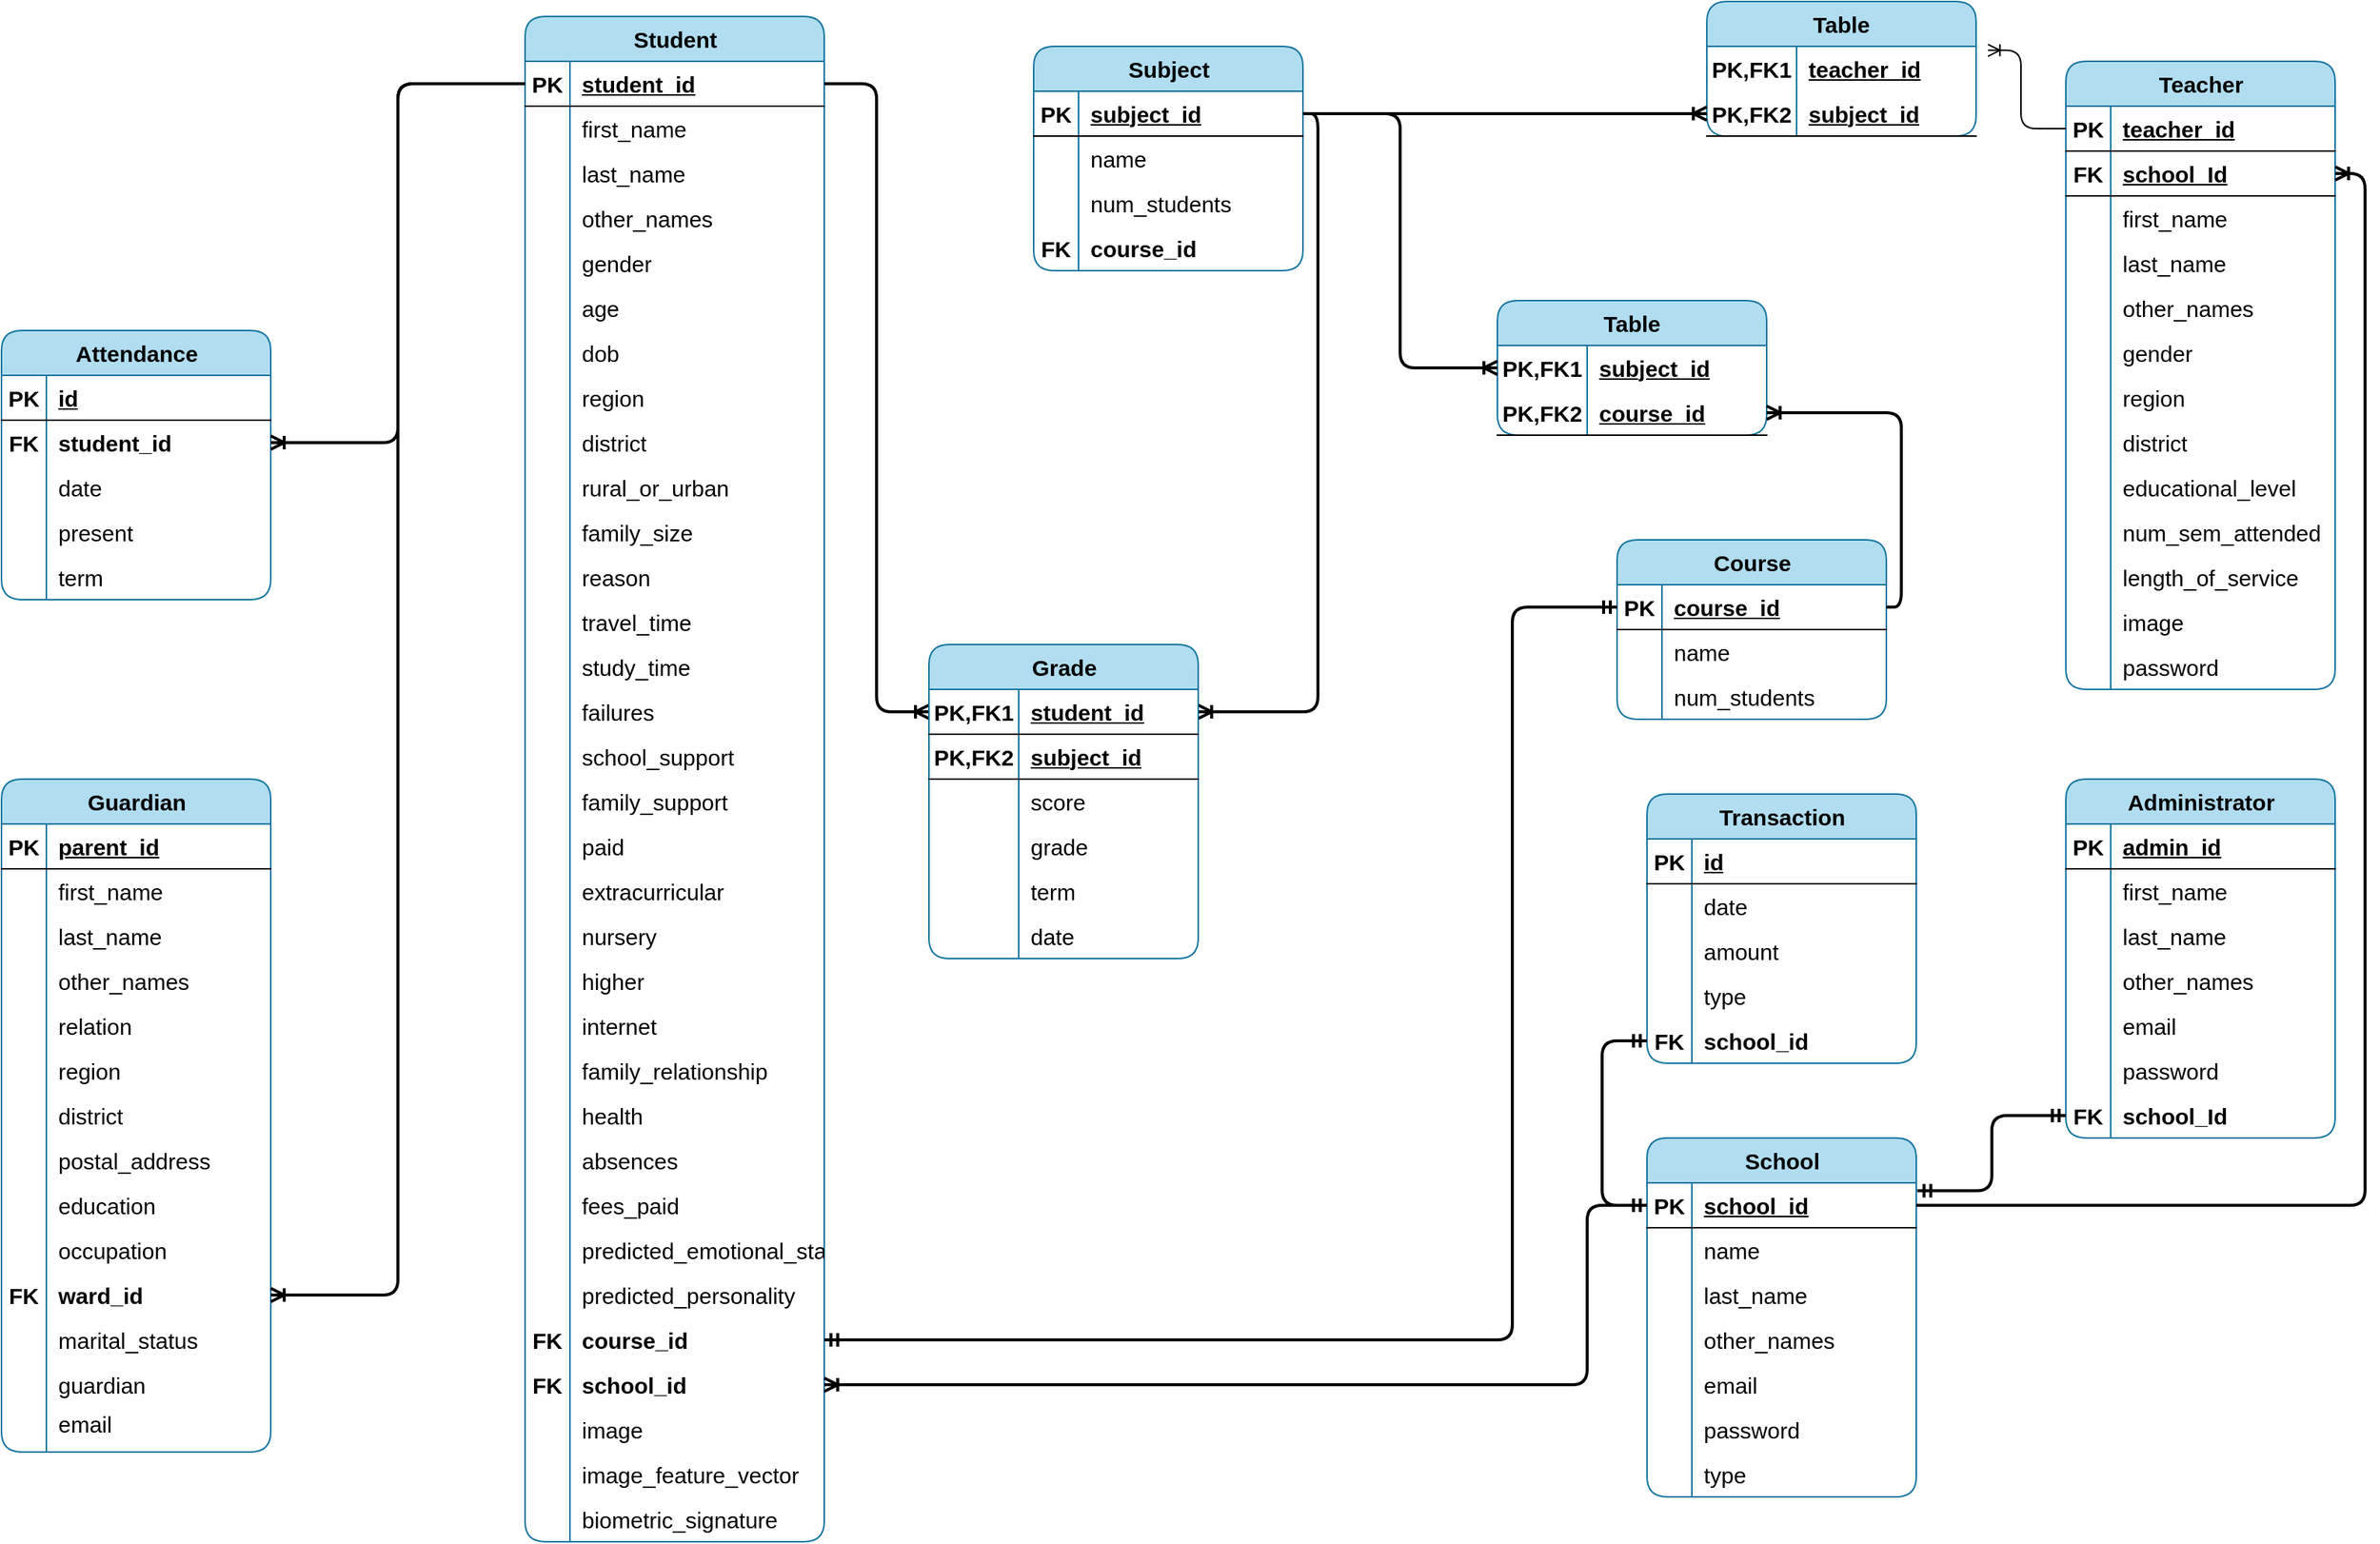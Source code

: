 <mxfile version="24.0.5" type="device">
  <diagram name="Page-1" id="G6_6iJHxZWrGpoKq-HQv">
    <mxGraphModel dx="2035" dy="1108" grid="1" gridSize="10" guides="1" tooltips="1" connect="1" arrows="1" fold="1" page="1" pageScale="1" pageWidth="1654" pageHeight="1169" math="0" shadow="0">
      <root>
        <mxCell id="0" />
        <mxCell id="1" parent="0" />
        <mxCell id="ggOpps4Pm_bVUEGgeXe4-1" value="Student" style="shape=table;startSize=30;container=1;collapsible=1;childLayout=tableLayout;fixedRows=1;rowLines=0;fontStyle=1;align=center;resizeLast=1;html=1;fillColor=#b1ddf0;strokeColor=#10739e;fontSize=15;rounded=1;" parent="1" vertex="1">
          <mxGeometry x="390" y="50" width="200" height="1020" as="geometry" />
        </mxCell>
        <mxCell id="ggOpps4Pm_bVUEGgeXe4-2" value="" style="shape=tableRow;horizontal=0;startSize=0;swimlaneHead=0;swimlaneBody=0;fillColor=none;collapsible=0;dropTarget=0;points=[[0,0.5],[1,0.5]];portConstraint=eastwest;top=0;left=0;right=0;bottom=1;fontSize=15;rounded=1;" parent="ggOpps4Pm_bVUEGgeXe4-1" vertex="1">
          <mxGeometry y="30" width="200" height="30" as="geometry" />
        </mxCell>
        <mxCell id="ggOpps4Pm_bVUEGgeXe4-3" value="PK" style="shape=partialRectangle;connectable=0;fillColor=none;top=0;left=0;bottom=0;right=0;fontStyle=1;overflow=hidden;whiteSpace=wrap;html=1;fontSize=15;rounded=1;" parent="ggOpps4Pm_bVUEGgeXe4-2" vertex="1">
          <mxGeometry width="30" height="30" as="geometry">
            <mxRectangle width="30" height="30" as="alternateBounds" />
          </mxGeometry>
        </mxCell>
        <mxCell id="ggOpps4Pm_bVUEGgeXe4-4" value="&lt;font style=&quot;font-size: 15px;&quot;&gt;student_id&lt;/font&gt;" style="shape=partialRectangle;connectable=0;fillColor=none;top=0;left=0;bottom=0;right=0;align=left;spacingLeft=6;fontStyle=5;overflow=hidden;whiteSpace=wrap;html=1;fontSize=15;rounded=1;" parent="ggOpps4Pm_bVUEGgeXe4-2" vertex="1">
          <mxGeometry x="30" width="170" height="30" as="geometry">
            <mxRectangle width="170" height="30" as="alternateBounds" />
          </mxGeometry>
        </mxCell>
        <mxCell id="ggOpps4Pm_bVUEGgeXe4-5" value="" style="shape=tableRow;horizontal=0;startSize=0;swimlaneHead=0;swimlaneBody=0;fillColor=none;collapsible=0;dropTarget=0;points=[[0,0.5],[1,0.5]];portConstraint=eastwest;top=0;left=0;right=0;bottom=0;fontSize=15;rounded=1;" parent="ggOpps4Pm_bVUEGgeXe4-1" vertex="1">
          <mxGeometry y="60" width="200" height="30" as="geometry" />
        </mxCell>
        <mxCell id="ggOpps4Pm_bVUEGgeXe4-6" value="" style="shape=partialRectangle;connectable=0;fillColor=none;top=0;left=0;bottom=0;right=0;editable=1;overflow=hidden;whiteSpace=wrap;html=1;fontSize=15;rounded=1;" parent="ggOpps4Pm_bVUEGgeXe4-5" vertex="1">
          <mxGeometry width="30" height="30" as="geometry">
            <mxRectangle width="30" height="30" as="alternateBounds" />
          </mxGeometry>
        </mxCell>
        <mxCell id="ggOpps4Pm_bVUEGgeXe4-7" value="&lt;font style=&quot;font-size: 15px;&quot;&gt;first_name&lt;/font&gt;" style="shape=partialRectangle;connectable=0;fillColor=none;top=0;left=0;bottom=0;right=0;align=left;spacingLeft=6;overflow=hidden;whiteSpace=wrap;html=1;fontSize=15;rounded=1;" parent="ggOpps4Pm_bVUEGgeXe4-5" vertex="1">
          <mxGeometry x="30" width="170" height="30" as="geometry">
            <mxRectangle width="170" height="30" as="alternateBounds" />
          </mxGeometry>
        </mxCell>
        <mxCell id="ggOpps4Pm_bVUEGgeXe4-8" value="" style="shape=tableRow;horizontal=0;startSize=0;swimlaneHead=0;swimlaneBody=0;fillColor=none;collapsible=0;dropTarget=0;points=[[0,0.5],[1,0.5]];portConstraint=eastwest;top=0;left=0;right=0;bottom=0;fontSize=15;rounded=1;" parent="ggOpps4Pm_bVUEGgeXe4-1" vertex="1">
          <mxGeometry y="90" width="200" height="30" as="geometry" />
        </mxCell>
        <mxCell id="ggOpps4Pm_bVUEGgeXe4-9" value="" style="shape=partialRectangle;connectable=0;fillColor=none;top=0;left=0;bottom=0;right=0;editable=1;overflow=hidden;whiteSpace=wrap;html=1;fontSize=15;rounded=1;" parent="ggOpps4Pm_bVUEGgeXe4-8" vertex="1">
          <mxGeometry width="30" height="30" as="geometry">
            <mxRectangle width="30" height="30" as="alternateBounds" />
          </mxGeometry>
        </mxCell>
        <mxCell id="ggOpps4Pm_bVUEGgeXe4-10" value="last_name" style="shape=partialRectangle;connectable=0;fillColor=none;top=0;left=0;bottom=0;right=0;align=left;spacingLeft=6;overflow=hidden;whiteSpace=wrap;html=1;fontSize=15;rounded=1;" parent="ggOpps4Pm_bVUEGgeXe4-8" vertex="1">
          <mxGeometry x="30" width="170" height="30" as="geometry">
            <mxRectangle width="170" height="30" as="alternateBounds" />
          </mxGeometry>
        </mxCell>
        <mxCell id="ggOpps4Pm_bVUEGgeXe4-11" value="" style="shape=tableRow;horizontal=0;startSize=0;swimlaneHead=0;swimlaneBody=0;fillColor=none;collapsible=0;dropTarget=0;points=[[0,0.5],[1,0.5]];portConstraint=eastwest;top=0;left=0;right=0;bottom=0;fontSize=15;rounded=1;" parent="ggOpps4Pm_bVUEGgeXe4-1" vertex="1">
          <mxGeometry y="120" width="200" height="30" as="geometry" />
        </mxCell>
        <mxCell id="ggOpps4Pm_bVUEGgeXe4-12" value="" style="shape=partialRectangle;connectable=0;fillColor=none;top=0;left=0;bottom=0;right=0;editable=1;overflow=hidden;whiteSpace=wrap;html=1;fontSize=15;rounded=1;" parent="ggOpps4Pm_bVUEGgeXe4-11" vertex="1">
          <mxGeometry width="30" height="30" as="geometry">
            <mxRectangle width="30" height="30" as="alternateBounds" />
          </mxGeometry>
        </mxCell>
        <mxCell id="ggOpps4Pm_bVUEGgeXe4-13" value="other_names" style="shape=partialRectangle;connectable=0;fillColor=none;top=0;left=0;bottom=0;right=0;align=left;spacingLeft=6;overflow=hidden;whiteSpace=wrap;html=1;fontSize=15;rounded=1;" parent="ggOpps4Pm_bVUEGgeXe4-11" vertex="1">
          <mxGeometry x="30" width="170" height="30" as="geometry">
            <mxRectangle width="170" height="30" as="alternateBounds" />
          </mxGeometry>
        </mxCell>
        <mxCell id="ggOpps4Pm_bVUEGgeXe4-66" value="" style="shape=tableRow;horizontal=0;startSize=0;swimlaneHead=0;swimlaneBody=0;fillColor=none;collapsible=0;dropTarget=0;points=[[0,0.5],[1,0.5]];portConstraint=eastwest;top=0;left=0;right=0;bottom=0;fontSize=15;rounded=1;" parent="ggOpps4Pm_bVUEGgeXe4-1" vertex="1">
          <mxGeometry y="150" width="200" height="30" as="geometry" />
        </mxCell>
        <mxCell id="ggOpps4Pm_bVUEGgeXe4-67" value="" style="shape=partialRectangle;connectable=0;fillColor=none;top=0;left=0;bottom=0;right=0;editable=1;overflow=hidden;whiteSpace=wrap;html=1;fontSize=15;rounded=1;" parent="ggOpps4Pm_bVUEGgeXe4-66" vertex="1">
          <mxGeometry width="30" height="30" as="geometry">
            <mxRectangle width="30" height="30" as="alternateBounds" />
          </mxGeometry>
        </mxCell>
        <mxCell id="ggOpps4Pm_bVUEGgeXe4-68" value="gender" style="shape=partialRectangle;connectable=0;fillColor=none;top=0;left=0;bottom=0;right=0;align=left;spacingLeft=6;overflow=hidden;whiteSpace=wrap;html=1;fontSize=15;rounded=1;" parent="ggOpps4Pm_bVUEGgeXe4-66" vertex="1">
          <mxGeometry x="30" width="170" height="30" as="geometry">
            <mxRectangle width="170" height="30" as="alternateBounds" />
          </mxGeometry>
        </mxCell>
        <mxCell id="ggOpps4Pm_bVUEGgeXe4-39" value="" style="shape=tableRow;horizontal=0;startSize=0;swimlaneHead=0;swimlaneBody=0;fillColor=none;collapsible=0;dropTarget=0;points=[[0,0.5],[1,0.5]];portConstraint=eastwest;top=0;left=0;right=0;bottom=0;fontSize=15;rounded=1;" parent="ggOpps4Pm_bVUEGgeXe4-1" vertex="1">
          <mxGeometry y="180" width="200" height="30" as="geometry" />
        </mxCell>
        <mxCell id="ggOpps4Pm_bVUEGgeXe4-40" value="" style="shape=partialRectangle;connectable=0;fillColor=none;top=0;left=0;bottom=0;right=0;editable=1;overflow=hidden;whiteSpace=wrap;html=1;fontSize=15;rounded=1;" parent="ggOpps4Pm_bVUEGgeXe4-39" vertex="1">
          <mxGeometry width="30" height="30" as="geometry">
            <mxRectangle width="30" height="30" as="alternateBounds" />
          </mxGeometry>
        </mxCell>
        <mxCell id="ggOpps4Pm_bVUEGgeXe4-41" value="age" style="shape=partialRectangle;connectable=0;fillColor=none;top=0;left=0;bottom=0;right=0;align=left;spacingLeft=6;overflow=hidden;whiteSpace=wrap;html=1;fontSize=15;rounded=1;" parent="ggOpps4Pm_bVUEGgeXe4-39" vertex="1">
          <mxGeometry x="30" width="170" height="30" as="geometry">
            <mxRectangle width="170" height="30" as="alternateBounds" />
          </mxGeometry>
        </mxCell>
        <mxCell id="ggOpps4Pm_bVUEGgeXe4-42" value="" style="shape=tableRow;horizontal=0;startSize=0;swimlaneHead=0;swimlaneBody=0;fillColor=none;collapsible=0;dropTarget=0;points=[[0,0.5],[1,0.5]];portConstraint=eastwest;top=0;left=0;right=0;bottom=0;fontSize=15;rounded=1;" parent="ggOpps4Pm_bVUEGgeXe4-1" vertex="1">
          <mxGeometry y="210" width="200" height="30" as="geometry" />
        </mxCell>
        <mxCell id="ggOpps4Pm_bVUEGgeXe4-43" value="" style="shape=partialRectangle;connectable=0;fillColor=none;top=0;left=0;bottom=0;right=0;editable=1;overflow=hidden;whiteSpace=wrap;html=1;fontSize=15;rounded=1;" parent="ggOpps4Pm_bVUEGgeXe4-42" vertex="1">
          <mxGeometry width="30" height="30" as="geometry">
            <mxRectangle width="30" height="30" as="alternateBounds" />
          </mxGeometry>
        </mxCell>
        <mxCell id="ggOpps4Pm_bVUEGgeXe4-44" value="dob" style="shape=partialRectangle;connectable=0;fillColor=none;top=0;left=0;bottom=0;right=0;align=left;spacingLeft=6;overflow=hidden;whiteSpace=wrap;html=1;fontSize=15;rounded=1;" parent="ggOpps4Pm_bVUEGgeXe4-42" vertex="1">
          <mxGeometry x="30" width="170" height="30" as="geometry">
            <mxRectangle width="170" height="30" as="alternateBounds" />
          </mxGeometry>
        </mxCell>
        <mxCell id="ggOpps4Pm_bVUEGgeXe4-45" value="" style="shape=tableRow;horizontal=0;startSize=0;swimlaneHead=0;swimlaneBody=0;fillColor=none;collapsible=0;dropTarget=0;points=[[0,0.5],[1,0.5]];portConstraint=eastwest;top=0;left=0;right=0;bottom=0;fontSize=15;rounded=1;" parent="ggOpps4Pm_bVUEGgeXe4-1" vertex="1">
          <mxGeometry y="240" width="200" height="30" as="geometry" />
        </mxCell>
        <mxCell id="ggOpps4Pm_bVUEGgeXe4-46" value="" style="shape=partialRectangle;connectable=0;fillColor=none;top=0;left=0;bottom=0;right=0;editable=1;overflow=hidden;whiteSpace=wrap;html=1;fontSize=15;rounded=1;" parent="ggOpps4Pm_bVUEGgeXe4-45" vertex="1">
          <mxGeometry width="30" height="30" as="geometry">
            <mxRectangle width="30" height="30" as="alternateBounds" />
          </mxGeometry>
        </mxCell>
        <mxCell id="ggOpps4Pm_bVUEGgeXe4-47" value="region" style="shape=partialRectangle;connectable=0;fillColor=none;top=0;left=0;bottom=0;right=0;align=left;spacingLeft=6;overflow=hidden;whiteSpace=wrap;html=1;fontSize=15;rounded=1;" parent="ggOpps4Pm_bVUEGgeXe4-45" vertex="1">
          <mxGeometry x="30" width="170" height="30" as="geometry">
            <mxRectangle width="170" height="30" as="alternateBounds" />
          </mxGeometry>
        </mxCell>
        <mxCell id="ggOpps4Pm_bVUEGgeXe4-48" value="" style="shape=tableRow;horizontal=0;startSize=0;swimlaneHead=0;swimlaneBody=0;fillColor=none;collapsible=0;dropTarget=0;points=[[0,0.5],[1,0.5]];portConstraint=eastwest;top=0;left=0;right=0;bottom=0;fontSize=15;rounded=1;" parent="ggOpps4Pm_bVUEGgeXe4-1" vertex="1">
          <mxGeometry y="270" width="200" height="30" as="geometry" />
        </mxCell>
        <mxCell id="ggOpps4Pm_bVUEGgeXe4-49" value="" style="shape=partialRectangle;connectable=0;fillColor=none;top=0;left=0;bottom=0;right=0;editable=1;overflow=hidden;whiteSpace=wrap;html=1;fontSize=15;rounded=1;" parent="ggOpps4Pm_bVUEGgeXe4-48" vertex="1">
          <mxGeometry width="30" height="30" as="geometry">
            <mxRectangle width="30" height="30" as="alternateBounds" />
          </mxGeometry>
        </mxCell>
        <mxCell id="ggOpps4Pm_bVUEGgeXe4-50" value="district" style="shape=partialRectangle;connectable=0;fillColor=none;top=0;left=0;bottom=0;right=0;align=left;spacingLeft=6;overflow=hidden;whiteSpace=wrap;html=1;fontSize=15;rounded=1;" parent="ggOpps4Pm_bVUEGgeXe4-48" vertex="1">
          <mxGeometry x="30" width="170" height="30" as="geometry">
            <mxRectangle width="170" height="30" as="alternateBounds" />
          </mxGeometry>
        </mxCell>
        <mxCell id="ggOpps4Pm_bVUEGgeXe4-51" value="" style="shape=tableRow;horizontal=0;startSize=0;swimlaneHead=0;swimlaneBody=0;fillColor=none;collapsible=0;dropTarget=0;points=[[0,0.5],[1,0.5]];portConstraint=eastwest;top=0;left=0;right=0;bottom=0;fontSize=15;rounded=1;" parent="ggOpps4Pm_bVUEGgeXe4-1" vertex="1">
          <mxGeometry y="300" width="200" height="30" as="geometry" />
        </mxCell>
        <mxCell id="ggOpps4Pm_bVUEGgeXe4-52" value="" style="shape=partialRectangle;connectable=0;fillColor=none;top=0;left=0;bottom=0;right=0;editable=1;overflow=hidden;whiteSpace=wrap;html=1;fontSize=15;rounded=1;" parent="ggOpps4Pm_bVUEGgeXe4-51" vertex="1">
          <mxGeometry width="30" height="30" as="geometry">
            <mxRectangle width="30" height="30" as="alternateBounds" />
          </mxGeometry>
        </mxCell>
        <mxCell id="ggOpps4Pm_bVUEGgeXe4-53" value="rural_or_urban" style="shape=partialRectangle;connectable=0;fillColor=none;top=0;left=0;bottom=0;right=0;align=left;spacingLeft=6;overflow=hidden;whiteSpace=wrap;html=1;fontSize=15;rounded=1;" parent="ggOpps4Pm_bVUEGgeXe4-51" vertex="1">
          <mxGeometry x="30" width="170" height="30" as="geometry">
            <mxRectangle width="170" height="30" as="alternateBounds" />
          </mxGeometry>
        </mxCell>
        <mxCell id="ggOpps4Pm_bVUEGgeXe4-54" value="" style="shape=tableRow;horizontal=0;startSize=0;swimlaneHead=0;swimlaneBody=0;fillColor=none;collapsible=0;dropTarget=0;points=[[0,0.5],[1,0.5]];portConstraint=eastwest;top=0;left=0;right=0;bottom=0;fontSize=15;rounded=1;" parent="ggOpps4Pm_bVUEGgeXe4-1" vertex="1">
          <mxGeometry y="330" width="200" height="30" as="geometry" />
        </mxCell>
        <mxCell id="ggOpps4Pm_bVUEGgeXe4-55" value="" style="shape=partialRectangle;connectable=0;fillColor=none;top=0;left=0;bottom=0;right=0;editable=1;overflow=hidden;whiteSpace=wrap;html=1;fontSize=15;rounded=1;" parent="ggOpps4Pm_bVUEGgeXe4-54" vertex="1">
          <mxGeometry width="30" height="30" as="geometry">
            <mxRectangle width="30" height="30" as="alternateBounds" />
          </mxGeometry>
        </mxCell>
        <mxCell id="ggOpps4Pm_bVUEGgeXe4-56" value="family_size" style="shape=partialRectangle;connectable=0;fillColor=none;top=0;left=0;bottom=0;right=0;align=left;spacingLeft=6;overflow=hidden;whiteSpace=wrap;html=1;fontSize=15;rounded=1;" parent="ggOpps4Pm_bVUEGgeXe4-54" vertex="1">
          <mxGeometry x="30" width="170" height="30" as="geometry">
            <mxRectangle width="170" height="30" as="alternateBounds" />
          </mxGeometry>
        </mxCell>
        <mxCell id="ggOpps4Pm_bVUEGgeXe4-75" value="" style="shape=tableRow;horizontal=0;startSize=0;swimlaneHead=0;swimlaneBody=0;fillColor=none;collapsible=0;dropTarget=0;points=[[0,0.5],[1,0.5]];portConstraint=eastwest;top=0;left=0;right=0;bottom=0;fontSize=15;rounded=1;" parent="ggOpps4Pm_bVUEGgeXe4-1" vertex="1">
          <mxGeometry y="360" width="200" height="30" as="geometry" />
        </mxCell>
        <mxCell id="ggOpps4Pm_bVUEGgeXe4-76" value="" style="shape=partialRectangle;connectable=0;fillColor=none;top=0;left=0;bottom=0;right=0;editable=1;overflow=hidden;whiteSpace=wrap;html=1;fontSize=15;rounded=1;" parent="ggOpps4Pm_bVUEGgeXe4-75" vertex="1">
          <mxGeometry width="30" height="30" as="geometry">
            <mxRectangle width="30" height="30" as="alternateBounds" />
          </mxGeometry>
        </mxCell>
        <mxCell id="ggOpps4Pm_bVUEGgeXe4-77" value="reason" style="shape=partialRectangle;connectable=0;fillColor=none;top=0;left=0;bottom=0;right=0;align=left;spacingLeft=6;overflow=hidden;whiteSpace=wrap;html=1;fontSize=15;rounded=1;" parent="ggOpps4Pm_bVUEGgeXe4-75" vertex="1">
          <mxGeometry x="30" width="170" height="30" as="geometry">
            <mxRectangle width="170" height="30" as="alternateBounds" />
          </mxGeometry>
        </mxCell>
        <mxCell id="ggOpps4Pm_bVUEGgeXe4-78" value="" style="shape=tableRow;horizontal=0;startSize=0;swimlaneHead=0;swimlaneBody=0;fillColor=none;collapsible=0;dropTarget=0;points=[[0,0.5],[1,0.5]];portConstraint=eastwest;top=0;left=0;right=0;bottom=0;fontSize=15;rounded=1;" parent="ggOpps4Pm_bVUEGgeXe4-1" vertex="1">
          <mxGeometry y="390" width="200" height="30" as="geometry" />
        </mxCell>
        <mxCell id="ggOpps4Pm_bVUEGgeXe4-79" value="" style="shape=partialRectangle;connectable=0;fillColor=none;top=0;left=0;bottom=0;right=0;editable=1;overflow=hidden;whiteSpace=wrap;html=1;fontSize=15;rounded=1;" parent="ggOpps4Pm_bVUEGgeXe4-78" vertex="1">
          <mxGeometry width="30" height="30" as="geometry">
            <mxRectangle width="30" height="30" as="alternateBounds" />
          </mxGeometry>
        </mxCell>
        <mxCell id="ggOpps4Pm_bVUEGgeXe4-80" value="travel_time" style="shape=partialRectangle;connectable=0;fillColor=none;top=0;left=0;bottom=0;right=0;align=left;spacingLeft=6;overflow=hidden;whiteSpace=wrap;html=1;fontSize=15;rounded=1;" parent="ggOpps4Pm_bVUEGgeXe4-78" vertex="1">
          <mxGeometry x="30" width="170" height="30" as="geometry">
            <mxRectangle width="170" height="30" as="alternateBounds" />
          </mxGeometry>
        </mxCell>
        <mxCell id="ggOpps4Pm_bVUEGgeXe4-81" value="" style="shape=tableRow;horizontal=0;startSize=0;swimlaneHead=0;swimlaneBody=0;fillColor=none;collapsible=0;dropTarget=0;points=[[0,0.5],[1,0.5]];portConstraint=eastwest;top=0;left=0;right=0;bottom=0;fontSize=15;rounded=1;" parent="ggOpps4Pm_bVUEGgeXe4-1" vertex="1">
          <mxGeometry y="420" width="200" height="30" as="geometry" />
        </mxCell>
        <mxCell id="ggOpps4Pm_bVUEGgeXe4-82" value="" style="shape=partialRectangle;connectable=0;fillColor=none;top=0;left=0;bottom=0;right=0;editable=1;overflow=hidden;whiteSpace=wrap;html=1;fontSize=15;rounded=1;" parent="ggOpps4Pm_bVUEGgeXe4-81" vertex="1">
          <mxGeometry width="30" height="30" as="geometry">
            <mxRectangle width="30" height="30" as="alternateBounds" />
          </mxGeometry>
        </mxCell>
        <mxCell id="ggOpps4Pm_bVUEGgeXe4-83" value="study_time" style="shape=partialRectangle;connectable=0;fillColor=none;top=0;left=0;bottom=0;right=0;align=left;spacingLeft=6;overflow=hidden;whiteSpace=wrap;html=1;fontSize=15;rounded=1;" parent="ggOpps4Pm_bVUEGgeXe4-81" vertex="1">
          <mxGeometry x="30" width="170" height="30" as="geometry">
            <mxRectangle width="170" height="30" as="alternateBounds" />
          </mxGeometry>
        </mxCell>
        <mxCell id="ggOpps4Pm_bVUEGgeXe4-84" value="" style="shape=tableRow;horizontal=0;startSize=0;swimlaneHead=0;swimlaneBody=0;fillColor=none;collapsible=0;dropTarget=0;points=[[0,0.5],[1,0.5]];portConstraint=eastwest;top=0;left=0;right=0;bottom=0;fontSize=15;rounded=1;" parent="ggOpps4Pm_bVUEGgeXe4-1" vertex="1">
          <mxGeometry y="450" width="200" height="30" as="geometry" />
        </mxCell>
        <mxCell id="ggOpps4Pm_bVUEGgeXe4-85" value="" style="shape=partialRectangle;connectable=0;fillColor=none;top=0;left=0;bottom=0;right=0;editable=1;overflow=hidden;whiteSpace=wrap;html=1;fontSize=15;rounded=1;" parent="ggOpps4Pm_bVUEGgeXe4-84" vertex="1">
          <mxGeometry width="30" height="30" as="geometry">
            <mxRectangle width="30" height="30" as="alternateBounds" />
          </mxGeometry>
        </mxCell>
        <mxCell id="ggOpps4Pm_bVUEGgeXe4-86" value="failures" style="shape=partialRectangle;connectable=0;fillColor=none;top=0;left=0;bottom=0;right=0;align=left;spacingLeft=6;overflow=hidden;whiteSpace=wrap;html=1;fontSize=15;rounded=1;" parent="ggOpps4Pm_bVUEGgeXe4-84" vertex="1">
          <mxGeometry x="30" width="170" height="30" as="geometry">
            <mxRectangle width="170" height="30" as="alternateBounds" />
          </mxGeometry>
        </mxCell>
        <mxCell id="ggOpps4Pm_bVUEGgeXe4-87" value="" style="shape=tableRow;horizontal=0;startSize=0;swimlaneHead=0;swimlaneBody=0;fillColor=none;collapsible=0;dropTarget=0;points=[[0,0.5],[1,0.5]];portConstraint=eastwest;top=0;left=0;right=0;bottom=0;fontSize=15;rounded=1;" parent="ggOpps4Pm_bVUEGgeXe4-1" vertex="1">
          <mxGeometry y="480" width="200" height="30" as="geometry" />
        </mxCell>
        <mxCell id="ggOpps4Pm_bVUEGgeXe4-88" value="" style="shape=partialRectangle;connectable=0;fillColor=none;top=0;left=0;bottom=0;right=0;editable=1;overflow=hidden;whiteSpace=wrap;html=1;fontSize=15;rounded=1;" parent="ggOpps4Pm_bVUEGgeXe4-87" vertex="1">
          <mxGeometry width="30" height="30" as="geometry">
            <mxRectangle width="30" height="30" as="alternateBounds" />
          </mxGeometry>
        </mxCell>
        <mxCell id="ggOpps4Pm_bVUEGgeXe4-89" value="school_support" style="shape=partialRectangle;connectable=0;fillColor=none;top=0;left=0;bottom=0;right=0;align=left;spacingLeft=6;overflow=hidden;whiteSpace=wrap;html=1;fontSize=15;rounded=1;" parent="ggOpps4Pm_bVUEGgeXe4-87" vertex="1">
          <mxGeometry x="30" width="170" height="30" as="geometry">
            <mxRectangle width="170" height="30" as="alternateBounds" />
          </mxGeometry>
        </mxCell>
        <mxCell id="ggOpps4Pm_bVUEGgeXe4-90" value="" style="shape=tableRow;horizontal=0;startSize=0;swimlaneHead=0;swimlaneBody=0;fillColor=none;collapsible=0;dropTarget=0;points=[[0,0.5],[1,0.5]];portConstraint=eastwest;top=0;left=0;right=0;bottom=0;fontSize=15;rounded=1;" parent="ggOpps4Pm_bVUEGgeXe4-1" vertex="1">
          <mxGeometry y="510" width="200" height="30" as="geometry" />
        </mxCell>
        <mxCell id="ggOpps4Pm_bVUEGgeXe4-91" value="" style="shape=partialRectangle;connectable=0;fillColor=none;top=0;left=0;bottom=0;right=0;editable=1;overflow=hidden;whiteSpace=wrap;html=1;fontSize=15;rounded=1;" parent="ggOpps4Pm_bVUEGgeXe4-90" vertex="1">
          <mxGeometry width="30" height="30" as="geometry">
            <mxRectangle width="30" height="30" as="alternateBounds" />
          </mxGeometry>
        </mxCell>
        <mxCell id="ggOpps4Pm_bVUEGgeXe4-92" value="family_support" style="shape=partialRectangle;connectable=0;fillColor=none;top=0;left=0;bottom=0;right=0;align=left;spacingLeft=6;overflow=hidden;whiteSpace=wrap;html=1;fontSize=15;rounded=1;" parent="ggOpps4Pm_bVUEGgeXe4-90" vertex="1">
          <mxGeometry x="30" width="170" height="30" as="geometry">
            <mxRectangle width="170" height="30" as="alternateBounds" />
          </mxGeometry>
        </mxCell>
        <mxCell id="ggOpps4Pm_bVUEGgeXe4-93" value="" style="shape=tableRow;horizontal=0;startSize=0;swimlaneHead=0;swimlaneBody=0;fillColor=none;collapsible=0;dropTarget=0;points=[[0,0.5],[1,0.5]];portConstraint=eastwest;top=0;left=0;right=0;bottom=0;fontSize=15;rounded=1;" parent="ggOpps4Pm_bVUEGgeXe4-1" vertex="1">
          <mxGeometry y="540" width="200" height="30" as="geometry" />
        </mxCell>
        <mxCell id="ggOpps4Pm_bVUEGgeXe4-94" value="" style="shape=partialRectangle;connectable=0;fillColor=none;top=0;left=0;bottom=0;right=0;editable=1;overflow=hidden;whiteSpace=wrap;html=1;fontSize=15;rounded=1;" parent="ggOpps4Pm_bVUEGgeXe4-93" vertex="1">
          <mxGeometry width="30" height="30" as="geometry">
            <mxRectangle width="30" height="30" as="alternateBounds" />
          </mxGeometry>
        </mxCell>
        <mxCell id="ggOpps4Pm_bVUEGgeXe4-95" value="paid" style="shape=partialRectangle;connectable=0;fillColor=none;top=0;left=0;bottom=0;right=0;align=left;spacingLeft=6;overflow=hidden;whiteSpace=wrap;html=1;fontSize=15;rounded=1;" parent="ggOpps4Pm_bVUEGgeXe4-93" vertex="1">
          <mxGeometry x="30" width="170" height="30" as="geometry">
            <mxRectangle width="170" height="30" as="alternateBounds" />
          </mxGeometry>
        </mxCell>
        <mxCell id="ggOpps4Pm_bVUEGgeXe4-96" value="" style="shape=tableRow;horizontal=0;startSize=0;swimlaneHead=0;swimlaneBody=0;fillColor=none;collapsible=0;dropTarget=0;points=[[0,0.5],[1,0.5]];portConstraint=eastwest;top=0;left=0;right=0;bottom=0;fontSize=15;rounded=1;" parent="ggOpps4Pm_bVUEGgeXe4-1" vertex="1">
          <mxGeometry y="570" width="200" height="30" as="geometry" />
        </mxCell>
        <mxCell id="ggOpps4Pm_bVUEGgeXe4-97" value="" style="shape=partialRectangle;connectable=0;fillColor=none;top=0;left=0;bottom=0;right=0;editable=1;overflow=hidden;whiteSpace=wrap;html=1;fontSize=15;rounded=1;" parent="ggOpps4Pm_bVUEGgeXe4-96" vertex="1">
          <mxGeometry width="30" height="30" as="geometry">
            <mxRectangle width="30" height="30" as="alternateBounds" />
          </mxGeometry>
        </mxCell>
        <mxCell id="ggOpps4Pm_bVUEGgeXe4-98" value="extracurricular" style="shape=partialRectangle;connectable=0;fillColor=none;top=0;left=0;bottom=0;right=0;align=left;spacingLeft=6;overflow=hidden;whiteSpace=wrap;html=1;fontSize=15;rounded=1;" parent="ggOpps4Pm_bVUEGgeXe4-96" vertex="1">
          <mxGeometry x="30" width="170" height="30" as="geometry">
            <mxRectangle width="170" height="30" as="alternateBounds" />
          </mxGeometry>
        </mxCell>
        <mxCell id="ggOpps4Pm_bVUEGgeXe4-99" value="" style="shape=tableRow;horizontal=0;startSize=0;swimlaneHead=0;swimlaneBody=0;fillColor=none;collapsible=0;dropTarget=0;points=[[0,0.5],[1,0.5]];portConstraint=eastwest;top=0;left=0;right=0;bottom=0;fontSize=15;rounded=1;" parent="ggOpps4Pm_bVUEGgeXe4-1" vertex="1">
          <mxGeometry y="600" width="200" height="30" as="geometry" />
        </mxCell>
        <mxCell id="ggOpps4Pm_bVUEGgeXe4-100" value="" style="shape=partialRectangle;connectable=0;fillColor=none;top=0;left=0;bottom=0;right=0;editable=1;overflow=hidden;whiteSpace=wrap;html=1;fontSize=15;rounded=1;" parent="ggOpps4Pm_bVUEGgeXe4-99" vertex="1">
          <mxGeometry width="30" height="30" as="geometry">
            <mxRectangle width="30" height="30" as="alternateBounds" />
          </mxGeometry>
        </mxCell>
        <mxCell id="ggOpps4Pm_bVUEGgeXe4-101" value="nursery" style="shape=partialRectangle;connectable=0;fillColor=none;top=0;left=0;bottom=0;right=0;align=left;spacingLeft=6;overflow=hidden;whiteSpace=wrap;html=1;fontSize=15;rounded=1;" parent="ggOpps4Pm_bVUEGgeXe4-99" vertex="1">
          <mxGeometry x="30" width="170" height="30" as="geometry">
            <mxRectangle width="170" height="30" as="alternateBounds" />
          </mxGeometry>
        </mxCell>
        <mxCell id="ggOpps4Pm_bVUEGgeXe4-102" value="" style="shape=tableRow;horizontal=0;startSize=0;swimlaneHead=0;swimlaneBody=0;fillColor=none;collapsible=0;dropTarget=0;points=[[0,0.5],[1,0.5]];portConstraint=eastwest;top=0;left=0;right=0;bottom=0;fontSize=15;rounded=1;" parent="ggOpps4Pm_bVUEGgeXe4-1" vertex="1">
          <mxGeometry y="630" width="200" height="30" as="geometry" />
        </mxCell>
        <mxCell id="ggOpps4Pm_bVUEGgeXe4-103" value="" style="shape=partialRectangle;connectable=0;fillColor=none;top=0;left=0;bottom=0;right=0;editable=1;overflow=hidden;whiteSpace=wrap;html=1;fontSize=15;rounded=1;" parent="ggOpps4Pm_bVUEGgeXe4-102" vertex="1">
          <mxGeometry width="30" height="30" as="geometry">
            <mxRectangle width="30" height="30" as="alternateBounds" />
          </mxGeometry>
        </mxCell>
        <mxCell id="ggOpps4Pm_bVUEGgeXe4-104" value="higher" style="shape=partialRectangle;connectable=0;fillColor=none;top=0;left=0;bottom=0;right=0;align=left;spacingLeft=6;overflow=hidden;whiteSpace=wrap;html=1;fontSize=15;rounded=1;" parent="ggOpps4Pm_bVUEGgeXe4-102" vertex="1">
          <mxGeometry x="30" width="170" height="30" as="geometry">
            <mxRectangle width="170" height="30" as="alternateBounds" />
          </mxGeometry>
        </mxCell>
        <mxCell id="ggOpps4Pm_bVUEGgeXe4-105" value="" style="shape=tableRow;horizontal=0;startSize=0;swimlaneHead=0;swimlaneBody=0;fillColor=none;collapsible=0;dropTarget=0;points=[[0,0.5],[1,0.5]];portConstraint=eastwest;top=0;left=0;right=0;bottom=0;fontSize=15;rounded=1;" parent="ggOpps4Pm_bVUEGgeXe4-1" vertex="1">
          <mxGeometry y="660" width="200" height="30" as="geometry" />
        </mxCell>
        <mxCell id="ggOpps4Pm_bVUEGgeXe4-106" value="" style="shape=partialRectangle;connectable=0;fillColor=none;top=0;left=0;bottom=0;right=0;editable=1;overflow=hidden;whiteSpace=wrap;html=1;fontSize=15;rounded=1;" parent="ggOpps4Pm_bVUEGgeXe4-105" vertex="1">
          <mxGeometry width="30" height="30" as="geometry">
            <mxRectangle width="30" height="30" as="alternateBounds" />
          </mxGeometry>
        </mxCell>
        <mxCell id="ggOpps4Pm_bVUEGgeXe4-107" value="internet" style="shape=partialRectangle;connectable=0;fillColor=none;top=0;left=0;bottom=0;right=0;align=left;spacingLeft=6;overflow=hidden;whiteSpace=wrap;html=1;fontSize=15;rounded=1;" parent="ggOpps4Pm_bVUEGgeXe4-105" vertex="1">
          <mxGeometry x="30" width="170" height="30" as="geometry">
            <mxRectangle width="170" height="30" as="alternateBounds" />
          </mxGeometry>
        </mxCell>
        <mxCell id="ggOpps4Pm_bVUEGgeXe4-108" value="" style="shape=tableRow;horizontal=0;startSize=0;swimlaneHead=0;swimlaneBody=0;fillColor=none;collapsible=0;dropTarget=0;points=[[0,0.5],[1,0.5]];portConstraint=eastwest;top=0;left=0;right=0;bottom=0;fontSize=15;rounded=1;" parent="ggOpps4Pm_bVUEGgeXe4-1" vertex="1">
          <mxGeometry y="690" width="200" height="30" as="geometry" />
        </mxCell>
        <mxCell id="ggOpps4Pm_bVUEGgeXe4-109" value="" style="shape=partialRectangle;connectable=0;fillColor=none;top=0;left=0;bottom=0;right=0;editable=1;overflow=hidden;whiteSpace=wrap;html=1;fontSize=15;rounded=1;" parent="ggOpps4Pm_bVUEGgeXe4-108" vertex="1">
          <mxGeometry width="30" height="30" as="geometry">
            <mxRectangle width="30" height="30" as="alternateBounds" />
          </mxGeometry>
        </mxCell>
        <mxCell id="ggOpps4Pm_bVUEGgeXe4-110" value="family_relationship" style="shape=partialRectangle;connectable=0;fillColor=none;top=0;left=0;bottom=0;right=0;align=left;spacingLeft=6;overflow=hidden;whiteSpace=wrap;html=1;fontSize=15;rounded=1;" parent="ggOpps4Pm_bVUEGgeXe4-108" vertex="1">
          <mxGeometry x="30" width="170" height="30" as="geometry">
            <mxRectangle width="170" height="30" as="alternateBounds" />
          </mxGeometry>
        </mxCell>
        <mxCell id="ggOpps4Pm_bVUEGgeXe4-111" value="" style="shape=tableRow;horizontal=0;startSize=0;swimlaneHead=0;swimlaneBody=0;fillColor=none;collapsible=0;dropTarget=0;points=[[0,0.5],[1,0.5]];portConstraint=eastwest;top=0;left=0;right=0;bottom=0;fontSize=15;rounded=1;" parent="ggOpps4Pm_bVUEGgeXe4-1" vertex="1">
          <mxGeometry y="720" width="200" height="30" as="geometry" />
        </mxCell>
        <mxCell id="ggOpps4Pm_bVUEGgeXe4-112" value="" style="shape=partialRectangle;connectable=0;fillColor=none;top=0;left=0;bottom=0;right=0;editable=1;overflow=hidden;whiteSpace=wrap;html=1;fontSize=15;rounded=1;" parent="ggOpps4Pm_bVUEGgeXe4-111" vertex="1">
          <mxGeometry width="30" height="30" as="geometry">
            <mxRectangle width="30" height="30" as="alternateBounds" />
          </mxGeometry>
        </mxCell>
        <mxCell id="ggOpps4Pm_bVUEGgeXe4-113" value="health" style="shape=partialRectangle;connectable=0;fillColor=none;top=0;left=0;bottom=0;right=0;align=left;spacingLeft=6;overflow=hidden;whiteSpace=wrap;html=1;fontSize=15;rounded=1;" parent="ggOpps4Pm_bVUEGgeXe4-111" vertex="1">
          <mxGeometry x="30" width="170" height="30" as="geometry">
            <mxRectangle width="170" height="30" as="alternateBounds" />
          </mxGeometry>
        </mxCell>
        <mxCell id="ggOpps4Pm_bVUEGgeXe4-114" value="" style="shape=tableRow;horizontal=0;startSize=0;swimlaneHead=0;swimlaneBody=0;fillColor=none;collapsible=0;dropTarget=0;points=[[0,0.5],[1,0.5]];portConstraint=eastwest;top=0;left=0;right=0;bottom=0;fontSize=15;rounded=1;" parent="ggOpps4Pm_bVUEGgeXe4-1" vertex="1">
          <mxGeometry y="750" width="200" height="30" as="geometry" />
        </mxCell>
        <mxCell id="ggOpps4Pm_bVUEGgeXe4-115" value="" style="shape=partialRectangle;connectable=0;fillColor=none;top=0;left=0;bottom=0;right=0;editable=1;overflow=hidden;whiteSpace=wrap;html=1;fontSize=15;rounded=1;" parent="ggOpps4Pm_bVUEGgeXe4-114" vertex="1">
          <mxGeometry width="30" height="30" as="geometry">
            <mxRectangle width="30" height="30" as="alternateBounds" />
          </mxGeometry>
        </mxCell>
        <mxCell id="ggOpps4Pm_bVUEGgeXe4-116" value="absences" style="shape=partialRectangle;connectable=0;fillColor=none;top=0;left=0;bottom=0;right=0;align=left;spacingLeft=6;overflow=hidden;whiteSpace=wrap;html=1;fontSize=15;rounded=1;" parent="ggOpps4Pm_bVUEGgeXe4-114" vertex="1">
          <mxGeometry x="30" width="170" height="30" as="geometry">
            <mxRectangle width="170" height="30" as="alternateBounds" />
          </mxGeometry>
        </mxCell>
        <mxCell id="ggOpps4Pm_bVUEGgeXe4-160" value="" style="shape=tableRow;horizontal=0;startSize=0;swimlaneHead=0;swimlaneBody=0;fillColor=none;collapsible=0;dropTarget=0;points=[[0,0.5],[1,0.5]];portConstraint=eastwest;top=0;left=0;right=0;bottom=0;fontSize=15;rounded=1;" parent="ggOpps4Pm_bVUEGgeXe4-1" vertex="1">
          <mxGeometry y="780" width="200" height="30" as="geometry" />
        </mxCell>
        <mxCell id="ggOpps4Pm_bVUEGgeXe4-161" value="" style="shape=partialRectangle;connectable=0;fillColor=none;top=0;left=0;bottom=0;right=0;editable=1;overflow=hidden;whiteSpace=wrap;html=1;fontSize=15;rounded=1;" parent="ggOpps4Pm_bVUEGgeXe4-160" vertex="1">
          <mxGeometry width="30" height="30" as="geometry">
            <mxRectangle width="30" height="30" as="alternateBounds" />
          </mxGeometry>
        </mxCell>
        <mxCell id="ggOpps4Pm_bVUEGgeXe4-162" value="fees_paid" style="shape=partialRectangle;connectable=0;fillColor=none;top=0;left=0;bottom=0;right=0;align=left;spacingLeft=6;overflow=hidden;whiteSpace=wrap;html=1;fontSize=15;rounded=1;" parent="ggOpps4Pm_bVUEGgeXe4-160" vertex="1">
          <mxGeometry x="30" width="170" height="30" as="geometry">
            <mxRectangle width="170" height="30" as="alternateBounds" />
          </mxGeometry>
        </mxCell>
        <mxCell id="ggOpps4Pm_bVUEGgeXe4-163" value="" style="shape=tableRow;horizontal=0;startSize=0;swimlaneHead=0;swimlaneBody=0;fillColor=none;collapsible=0;dropTarget=0;points=[[0,0.5],[1,0.5]];portConstraint=eastwest;top=0;left=0;right=0;bottom=0;fontSize=15;rounded=1;" parent="ggOpps4Pm_bVUEGgeXe4-1" vertex="1">
          <mxGeometry y="810" width="200" height="30" as="geometry" />
        </mxCell>
        <mxCell id="ggOpps4Pm_bVUEGgeXe4-164" value="" style="shape=partialRectangle;connectable=0;fillColor=none;top=0;left=0;bottom=0;right=0;editable=1;overflow=hidden;whiteSpace=wrap;html=1;fontSize=15;rounded=1;" parent="ggOpps4Pm_bVUEGgeXe4-163" vertex="1">
          <mxGeometry width="30" height="30" as="geometry">
            <mxRectangle width="30" height="30" as="alternateBounds" />
          </mxGeometry>
        </mxCell>
        <mxCell id="ggOpps4Pm_bVUEGgeXe4-165" value="predicted_emotional_status" style="shape=partialRectangle;connectable=0;fillColor=none;top=0;left=0;bottom=0;right=0;align=left;spacingLeft=6;overflow=hidden;whiteSpace=wrap;html=1;fontSize=15;rounded=1;" parent="ggOpps4Pm_bVUEGgeXe4-163" vertex="1">
          <mxGeometry x="30" width="170" height="30" as="geometry">
            <mxRectangle width="170" height="30" as="alternateBounds" />
          </mxGeometry>
        </mxCell>
        <mxCell id="ggOpps4Pm_bVUEGgeXe4-166" value="" style="shape=tableRow;horizontal=0;startSize=0;swimlaneHead=0;swimlaneBody=0;fillColor=none;collapsible=0;dropTarget=0;points=[[0,0.5],[1,0.5]];portConstraint=eastwest;top=0;left=0;right=0;bottom=0;fontSize=15;rounded=1;" parent="ggOpps4Pm_bVUEGgeXe4-1" vertex="1">
          <mxGeometry y="840" width="200" height="30" as="geometry" />
        </mxCell>
        <mxCell id="ggOpps4Pm_bVUEGgeXe4-167" value="" style="shape=partialRectangle;connectable=0;fillColor=none;top=0;left=0;bottom=0;right=0;editable=1;overflow=hidden;whiteSpace=wrap;html=1;fontSize=15;rounded=1;" parent="ggOpps4Pm_bVUEGgeXe4-166" vertex="1">
          <mxGeometry width="30" height="30" as="geometry">
            <mxRectangle width="30" height="30" as="alternateBounds" />
          </mxGeometry>
        </mxCell>
        <mxCell id="ggOpps4Pm_bVUEGgeXe4-168" value="predicted_personality" style="shape=partialRectangle;connectable=0;fillColor=none;top=0;left=0;bottom=0;right=0;align=left;spacingLeft=6;overflow=hidden;whiteSpace=wrap;html=1;fontSize=15;rounded=1;" parent="ggOpps4Pm_bVUEGgeXe4-166" vertex="1">
          <mxGeometry x="30" width="170" height="30" as="geometry">
            <mxRectangle width="170" height="30" as="alternateBounds" />
          </mxGeometry>
        </mxCell>
        <mxCell id="-AHcrNRslDRdMioI3CxL-28" value="" style="shape=tableRow;horizontal=0;startSize=0;swimlaneHead=0;swimlaneBody=0;fillColor=none;collapsible=0;dropTarget=0;points=[[0,0.5],[1,0.5]];portConstraint=eastwest;top=0;left=0;right=0;bottom=0;fontSize=15;rounded=1;" parent="ggOpps4Pm_bVUEGgeXe4-1" vertex="1">
          <mxGeometry y="870" width="200" height="30" as="geometry" />
        </mxCell>
        <mxCell id="-AHcrNRslDRdMioI3CxL-29" value="&lt;b&gt;FK&lt;/b&gt;" style="shape=partialRectangle;connectable=0;fillColor=none;top=0;left=0;bottom=0;right=0;editable=1;overflow=hidden;whiteSpace=wrap;html=1;fontSize=15;rounded=1;" parent="-AHcrNRslDRdMioI3CxL-28" vertex="1">
          <mxGeometry width="30" height="30" as="geometry">
            <mxRectangle width="30" height="30" as="alternateBounds" />
          </mxGeometry>
        </mxCell>
        <mxCell id="-AHcrNRslDRdMioI3CxL-30" value="&lt;b&gt;course_id&lt;/b&gt;" style="shape=partialRectangle;connectable=0;fillColor=none;top=0;left=0;bottom=0;right=0;align=left;spacingLeft=6;overflow=hidden;whiteSpace=wrap;html=1;fontSize=15;rounded=1;" parent="-AHcrNRslDRdMioI3CxL-28" vertex="1">
          <mxGeometry x="30" width="170" height="30" as="geometry">
            <mxRectangle width="170" height="30" as="alternateBounds" />
          </mxGeometry>
        </mxCell>
        <mxCell id="ggOpps4Pm_bVUEGgeXe4-169" value="" style="shape=tableRow;horizontal=0;startSize=0;swimlaneHead=0;swimlaneBody=0;fillColor=none;collapsible=0;dropTarget=0;points=[[0,0.5],[1,0.5]];portConstraint=eastwest;top=0;left=0;right=0;bottom=0;fontSize=15;rounded=1;" parent="ggOpps4Pm_bVUEGgeXe4-1" vertex="1">
          <mxGeometry y="900" width="200" height="30" as="geometry" />
        </mxCell>
        <mxCell id="ggOpps4Pm_bVUEGgeXe4-170" value="&lt;b style=&quot;font-size: 15px;&quot;&gt;FK&lt;/b&gt;" style="shape=partialRectangle;connectable=0;fillColor=none;top=0;left=0;bottom=0;right=0;editable=1;overflow=hidden;whiteSpace=wrap;html=1;fontSize=15;rounded=1;" parent="ggOpps4Pm_bVUEGgeXe4-169" vertex="1">
          <mxGeometry width="30" height="30" as="geometry">
            <mxRectangle width="30" height="30" as="alternateBounds" />
          </mxGeometry>
        </mxCell>
        <mxCell id="ggOpps4Pm_bVUEGgeXe4-171" value="&lt;b style=&quot;font-size: 15px;&quot;&gt;school_id&lt;/b&gt;" style="shape=partialRectangle;connectable=0;fillColor=none;top=0;left=0;bottom=0;right=0;align=left;spacingLeft=6;overflow=hidden;whiteSpace=wrap;html=1;fontSize=15;rounded=1;" parent="ggOpps4Pm_bVUEGgeXe4-169" vertex="1">
          <mxGeometry x="30" width="170" height="30" as="geometry">
            <mxRectangle width="170" height="30" as="alternateBounds" />
          </mxGeometry>
        </mxCell>
        <mxCell id="ggOpps4Pm_bVUEGgeXe4-172" value="" style="shape=tableRow;horizontal=0;startSize=0;swimlaneHead=0;swimlaneBody=0;fillColor=none;collapsible=0;dropTarget=0;points=[[0,0.5],[1,0.5]];portConstraint=eastwest;top=0;left=0;right=0;bottom=0;fontSize=15;rounded=1;" parent="ggOpps4Pm_bVUEGgeXe4-1" vertex="1">
          <mxGeometry y="930" width="200" height="30" as="geometry" />
        </mxCell>
        <mxCell id="ggOpps4Pm_bVUEGgeXe4-173" value="" style="shape=partialRectangle;connectable=0;fillColor=none;top=0;left=0;bottom=0;right=0;editable=1;overflow=hidden;whiteSpace=wrap;html=1;fontSize=15;rounded=1;" parent="ggOpps4Pm_bVUEGgeXe4-172" vertex="1">
          <mxGeometry width="30" height="30" as="geometry">
            <mxRectangle width="30" height="30" as="alternateBounds" />
          </mxGeometry>
        </mxCell>
        <mxCell id="ggOpps4Pm_bVUEGgeXe4-174" value="image" style="shape=partialRectangle;connectable=0;fillColor=none;top=0;left=0;bottom=0;right=0;align=left;spacingLeft=6;overflow=hidden;whiteSpace=wrap;html=1;fontSize=15;rounded=1;" parent="ggOpps4Pm_bVUEGgeXe4-172" vertex="1">
          <mxGeometry x="30" width="170" height="30" as="geometry">
            <mxRectangle width="170" height="30" as="alternateBounds" />
          </mxGeometry>
        </mxCell>
        <mxCell id="UOMBwC3McOKD1pyU4tmx-1" value="" style="shape=tableRow;horizontal=0;startSize=0;swimlaneHead=0;swimlaneBody=0;fillColor=none;collapsible=0;dropTarget=0;points=[[0,0.5],[1,0.5]];portConstraint=eastwest;top=0;left=0;right=0;bottom=0;fontSize=15;rounded=1;" parent="ggOpps4Pm_bVUEGgeXe4-1" vertex="1">
          <mxGeometry y="960" width="200" height="30" as="geometry" />
        </mxCell>
        <mxCell id="UOMBwC3McOKD1pyU4tmx-2" value="" style="shape=partialRectangle;connectable=0;fillColor=none;top=0;left=0;bottom=0;right=0;editable=1;overflow=hidden;whiteSpace=wrap;html=1;fontSize=15;rounded=1;" parent="UOMBwC3McOKD1pyU4tmx-1" vertex="1">
          <mxGeometry width="30" height="30" as="geometry">
            <mxRectangle width="30" height="30" as="alternateBounds" />
          </mxGeometry>
        </mxCell>
        <mxCell id="UOMBwC3McOKD1pyU4tmx-3" value="image_feature_vector" style="shape=partialRectangle;connectable=0;fillColor=none;top=0;left=0;bottom=0;right=0;align=left;spacingLeft=6;overflow=hidden;whiteSpace=wrap;html=1;fontSize=15;rounded=1;" parent="UOMBwC3McOKD1pyU4tmx-1" vertex="1">
          <mxGeometry x="30" width="170" height="30" as="geometry">
            <mxRectangle width="170" height="30" as="alternateBounds" />
          </mxGeometry>
        </mxCell>
        <mxCell id="ggOpps4Pm_bVUEGgeXe4-178" value="" style="shape=tableRow;horizontal=0;startSize=0;swimlaneHead=0;swimlaneBody=0;fillColor=none;collapsible=0;dropTarget=0;points=[[0,0.5],[1,0.5]];portConstraint=eastwest;top=0;left=0;right=0;bottom=0;fontSize=15;rounded=1;" parent="ggOpps4Pm_bVUEGgeXe4-1" vertex="1">
          <mxGeometry y="990" width="200" height="30" as="geometry" />
        </mxCell>
        <mxCell id="ggOpps4Pm_bVUEGgeXe4-179" value="" style="shape=partialRectangle;connectable=0;fillColor=none;top=0;left=0;bottom=0;right=0;editable=1;overflow=hidden;whiteSpace=wrap;html=1;fontSize=15;rounded=1;" parent="ggOpps4Pm_bVUEGgeXe4-178" vertex="1">
          <mxGeometry width="30" height="30" as="geometry">
            <mxRectangle width="30" height="30" as="alternateBounds" />
          </mxGeometry>
        </mxCell>
        <mxCell id="ggOpps4Pm_bVUEGgeXe4-180" value="biometric_signature" style="shape=partialRectangle;connectable=0;fillColor=none;top=0;left=0;bottom=0;right=0;align=left;spacingLeft=6;overflow=hidden;whiteSpace=wrap;html=1;fontSize=15;rounded=1;" parent="ggOpps4Pm_bVUEGgeXe4-178" vertex="1">
          <mxGeometry x="30" width="170" height="30" as="geometry">
            <mxRectangle width="170" height="30" as="alternateBounds" />
          </mxGeometry>
        </mxCell>
        <mxCell id="ggOpps4Pm_bVUEGgeXe4-117" value="Guardian" style="shape=table;startSize=30;container=1;collapsible=1;childLayout=tableLayout;fixedRows=1;rowLines=0;fontStyle=1;align=center;resizeLast=1;html=1;fillColor=#b1ddf0;strokeColor=#10739e;fontSize=15;rounded=1;" parent="1" vertex="1">
          <mxGeometry x="40" y="560" width="180" height="450" as="geometry" />
        </mxCell>
        <mxCell id="ggOpps4Pm_bVUEGgeXe4-118" value="" style="shape=tableRow;horizontal=0;startSize=0;swimlaneHead=0;swimlaneBody=0;fillColor=none;collapsible=0;dropTarget=0;points=[[0,0.5],[1,0.5]];portConstraint=eastwest;top=0;left=0;right=0;bottom=1;fontSize=15;rounded=1;" parent="ggOpps4Pm_bVUEGgeXe4-117" vertex="1">
          <mxGeometry y="30" width="180" height="30" as="geometry" />
        </mxCell>
        <mxCell id="ggOpps4Pm_bVUEGgeXe4-119" value="PK" style="shape=partialRectangle;connectable=0;fillColor=none;top=0;left=0;bottom=0;right=0;fontStyle=1;overflow=hidden;whiteSpace=wrap;html=1;fontSize=15;rounded=1;" parent="ggOpps4Pm_bVUEGgeXe4-118" vertex="1">
          <mxGeometry width="30" height="30" as="geometry">
            <mxRectangle width="30" height="30" as="alternateBounds" />
          </mxGeometry>
        </mxCell>
        <mxCell id="ggOpps4Pm_bVUEGgeXe4-120" value="parent_id" style="shape=partialRectangle;connectable=0;fillColor=none;top=0;left=0;bottom=0;right=0;align=left;spacingLeft=6;fontStyle=5;overflow=hidden;whiteSpace=wrap;html=1;fontSize=15;rounded=1;" parent="ggOpps4Pm_bVUEGgeXe4-118" vertex="1">
          <mxGeometry x="30" width="150" height="30" as="geometry">
            <mxRectangle width="150" height="30" as="alternateBounds" />
          </mxGeometry>
        </mxCell>
        <mxCell id="ggOpps4Pm_bVUEGgeXe4-121" value="" style="shape=tableRow;horizontal=0;startSize=0;swimlaneHead=0;swimlaneBody=0;fillColor=none;collapsible=0;dropTarget=0;points=[[0,0.5],[1,0.5]];portConstraint=eastwest;top=0;left=0;right=0;bottom=0;fontSize=15;rounded=1;" parent="ggOpps4Pm_bVUEGgeXe4-117" vertex="1">
          <mxGeometry y="60" width="180" height="30" as="geometry" />
        </mxCell>
        <mxCell id="ggOpps4Pm_bVUEGgeXe4-122" value="" style="shape=partialRectangle;connectable=0;fillColor=none;top=0;left=0;bottom=0;right=0;editable=1;overflow=hidden;whiteSpace=wrap;html=1;fontSize=15;rounded=1;" parent="ggOpps4Pm_bVUEGgeXe4-121" vertex="1">
          <mxGeometry width="30" height="30" as="geometry">
            <mxRectangle width="30" height="30" as="alternateBounds" />
          </mxGeometry>
        </mxCell>
        <mxCell id="ggOpps4Pm_bVUEGgeXe4-123" value="first_name" style="shape=partialRectangle;connectable=0;fillColor=none;top=0;left=0;bottom=0;right=0;align=left;spacingLeft=6;overflow=hidden;whiteSpace=wrap;html=1;fontSize=15;rounded=1;" parent="ggOpps4Pm_bVUEGgeXe4-121" vertex="1">
          <mxGeometry x="30" width="150" height="30" as="geometry">
            <mxRectangle width="150" height="30" as="alternateBounds" />
          </mxGeometry>
        </mxCell>
        <mxCell id="ggOpps4Pm_bVUEGgeXe4-124" value="" style="shape=tableRow;horizontal=0;startSize=0;swimlaneHead=0;swimlaneBody=0;fillColor=none;collapsible=0;dropTarget=0;points=[[0,0.5],[1,0.5]];portConstraint=eastwest;top=0;left=0;right=0;bottom=0;fontSize=15;rounded=1;" parent="ggOpps4Pm_bVUEGgeXe4-117" vertex="1">
          <mxGeometry y="90" width="180" height="30" as="geometry" />
        </mxCell>
        <mxCell id="ggOpps4Pm_bVUEGgeXe4-125" value="" style="shape=partialRectangle;connectable=0;fillColor=none;top=0;left=0;bottom=0;right=0;editable=1;overflow=hidden;whiteSpace=wrap;html=1;fontSize=15;rounded=1;" parent="ggOpps4Pm_bVUEGgeXe4-124" vertex="1">
          <mxGeometry width="30" height="30" as="geometry">
            <mxRectangle width="30" height="30" as="alternateBounds" />
          </mxGeometry>
        </mxCell>
        <mxCell id="ggOpps4Pm_bVUEGgeXe4-126" value="last_name" style="shape=partialRectangle;connectable=0;fillColor=none;top=0;left=0;bottom=0;right=0;align=left;spacingLeft=6;overflow=hidden;whiteSpace=wrap;html=1;fontSize=15;rounded=1;" parent="ggOpps4Pm_bVUEGgeXe4-124" vertex="1">
          <mxGeometry x="30" width="150" height="30" as="geometry">
            <mxRectangle width="150" height="30" as="alternateBounds" />
          </mxGeometry>
        </mxCell>
        <mxCell id="ggOpps4Pm_bVUEGgeXe4-127" value="" style="shape=tableRow;horizontal=0;startSize=0;swimlaneHead=0;swimlaneBody=0;fillColor=none;collapsible=0;dropTarget=0;points=[[0,0.5],[1,0.5]];portConstraint=eastwest;top=0;left=0;right=0;bottom=0;fontSize=15;rounded=1;" parent="ggOpps4Pm_bVUEGgeXe4-117" vertex="1">
          <mxGeometry y="120" width="180" height="30" as="geometry" />
        </mxCell>
        <mxCell id="ggOpps4Pm_bVUEGgeXe4-128" value="" style="shape=partialRectangle;connectable=0;fillColor=none;top=0;left=0;bottom=0;right=0;editable=1;overflow=hidden;whiteSpace=wrap;html=1;fontSize=15;rounded=1;" parent="ggOpps4Pm_bVUEGgeXe4-127" vertex="1">
          <mxGeometry width="30" height="30" as="geometry">
            <mxRectangle width="30" height="30" as="alternateBounds" />
          </mxGeometry>
        </mxCell>
        <mxCell id="ggOpps4Pm_bVUEGgeXe4-129" value="other_names" style="shape=partialRectangle;connectable=0;fillColor=none;top=0;left=0;bottom=0;right=0;align=left;spacingLeft=6;overflow=hidden;whiteSpace=wrap;html=1;fontSize=15;rounded=1;" parent="ggOpps4Pm_bVUEGgeXe4-127" vertex="1">
          <mxGeometry x="30" width="150" height="30" as="geometry">
            <mxRectangle width="150" height="30" as="alternateBounds" />
          </mxGeometry>
        </mxCell>
        <mxCell id="ggOpps4Pm_bVUEGgeXe4-130" value="" style="shape=tableRow;horizontal=0;startSize=0;swimlaneHead=0;swimlaneBody=0;fillColor=none;collapsible=0;dropTarget=0;points=[[0,0.5],[1,0.5]];portConstraint=eastwest;top=0;left=0;right=0;bottom=0;fontSize=15;rounded=1;" parent="ggOpps4Pm_bVUEGgeXe4-117" vertex="1">
          <mxGeometry y="150" width="180" height="30" as="geometry" />
        </mxCell>
        <mxCell id="ggOpps4Pm_bVUEGgeXe4-131" value="" style="shape=partialRectangle;connectable=0;fillColor=none;top=0;left=0;bottom=0;right=0;editable=1;overflow=hidden;whiteSpace=wrap;html=1;fontSize=15;rounded=1;" parent="ggOpps4Pm_bVUEGgeXe4-130" vertex="1">
          <mxGeometry width="30" height="30" as="geometry">
            <mxRectangle width="30" height="30" as="alternateBounds" />
          </mxGeometry>
        </mxCell>
        <mxCell id="ggOpps4Pm_bVUEGgeXe4-132" value="relation" style="shape=partialRectangle;connectable=0;fillColor=none;top=0;left=0;bottom=0;right=0;align=left;spacingLeft=6;overflow=hidden;whiteSpace=wrap;html=1;fontSize=15;rounded=1;" parent="ggOpps4Pm_bVUEGgeXe4-130" vertex="1">
          <mxGeometry x="30" width="150" height="30" as="geometry">
            <mxRectangle width="150" height="30" as="alternateBounds" />
          </mxGeometry>
        </mxCell>
        <mxCell id="ggOpps4Pm_bVUEGgeXe4-133" value="" style="shape=tableRow;horizontal=0;startSize=0;swimlaneHead=0;swimlaneBody=0;fillColor=none;collapsible=0;dropTarget=0;points=[[0,0.5],[1,0.5]];portConstraint=eastwest;top=0;left=0;right=0;bottom=0;fontSize=15;rounded=1;" parent="ggOpps4Pm_bVUEGgeXe4-117" vertex="1">
          <mxGeometry y="180" width="180" height="30" as="geometry" />
        </mxCell>
        <mxCell id="ggOpps4Pm_bVUEGgeXe4-134" value="" style="shape=partialRectangle;connectable=0;fillColor=none;top=0;left=0;bottom=0;right=0;editable=1;overflow=hidden;whiteSpace=wrap;html=1;fontSize=15;rounded=1;" parent="ggOpps4Pm_bVUEGgeXe4-133" vertex="1">
          <mxGeometry width="30" height="30" as="geometry">
            <mxRectangle width="30" height="30" as="alternateBounds" />
          </mxGeometry>
        </mxCell>
        <mxCell id="ggOpps4Pm_bVUEGgeXe4-135" value="region" style="shape=partialRectangle;connectable=0;fillColor=none;top=0;left=0;bottom=0;right=0;align=left;spacingLeft=6;overflow=hidden;whiteSpace=wrap;html=1;fontSize=15;rounded=1;" parent="ggOpps4Pm_bVUEGgeXe4-133" vertex="1">
          <mxGeometry x="30" width="150" height="30" as="geometry">
            <mxRectangle width="150" height="30" as="alternateBounds" />
          </mxGeometry>
        </mxCell>
        <mxCell id="ggOpps4Pm_bVUEGgeXe4-136" value="" style="shape=tableRow;horizontal=0;startSize=0;swimlaneHead=0;swimlaneBody=0;fillColor=none;collapsible=0;dropTarget=0;points=[[0,0.5],[1,0.5]];portConstraint=eastwest;top=0;left=0;right=0;bottom=0;fontSize=15;rounded=1;" parent="ggOpps4Pm_bVUEGgeXe4-117" vertex="1">
          <mxGeometry y="210" width="180" height="30" as="geometry" />
        </mxCell>
        <mxCell id="ggOpps4Pm_bVUEGgeXe4-137" value="" style="shape=partialRectangle;connectable=0;fillColor=none;top=0;left=0;bottom=0;right=0;editable=1;overflow=hidden;whiteSpace=wrap;html=1;fontSize=15;rounded=1;" parent="ggOpps4Pm_bVUEGgeXe4-136" vertex="1">
          <mxGeometry width="30" height="30" as="geometry">
            <mxRectangle width="30" height="30" as="alternateBounds" />
          </mxGeometry>
        </mxCell>
        <mxCell id="ggOpps4Pm_bVUEGgeXe4-138" value="district" style="shape=partialRectangle;connectable=0;fillColor=none;top=0;left=0;bottom=0;right=0;align=left;spacingLeft=6;overflow=hidden;whiteSpace=wrap;html=1;fontSize=15;rounded=1;" parent="ggOpps4Pm_bVUEGgeXe4-136" vertex="1">
          <mxGeometry x="30" width="150" height="30" as="geometry">
            <mxRectangle width="150" height="30" as="alternateBounds" />
          </mxGeometry>
        </mxCell>
        <mxCell id="ggOpps4Pm_bVUEGgeXe4-139" value="" style="shape=tableRow;horizontal=0;startSize=0;swimlaneHead=0;swimlaneBody=0;fillColor=none;collapsible=0;dropTarget=0;points=[[0,0.5],[1,0.5]];portConstraint=eastwest;top=0;left=0;right=0;bottom=0;fontSize=15;rounded=1;" parent="ggOpps4Pm_bVUEGgeXe4-117" vertex="1">
          <mxGeometry y="240" width="180" height="30" as="geometry" />
        </mxCell>
        <mxCell id="ggOpps4Pm_bVUEGgeXe4-140" value="" style="shape=partialRectangle;connectable=0;fillColor=none;top=0;left=0;bottom=0;right=0;editable=1;overflow=hidden;whiteSpace=wrap;html=1;fontSize=15;rounded=1;" parent="ggOpps4Pm_bVUEGgeXe4-139" vertex="1">
          <mxGeometry width="30" height="30" as="geometry">
            <mxRectangle width="30" height="30" as="alternateBounds" />
          </mxGeometry>
        </mxCell>
        <mxCell id="ggOpps4Pm_bVUEGgeXe4-141" value="postal_address" style="shape=partialRectangle;connectable=0;fillColor=none;top=0;left=0;bottom=0;right=0;align=left;spacingLeft=6;overflow=hidden;whiteSpace=wrap;html=1;fontSize=15;rounded=1;" parent="ggOpps4Pm_bVUEGgeXe4-139" vertex="1">
          <mxGeometry x="30" width="150" height="30" as="geometry">
            <mxRectangle width="150" height="30" as="alternateBounds" />
          </mxGeometry>
        </mxCell>
        <mxCell id="ggOpps4Pm_bVUEGgeXe4-145" value="" style="shape=tableRow;horizontal=0;startSize=0;swimlaneHead=0;swimlaneBody=0;fillColor=none;collapsible=0;dropTarget=0;points=[[0,0.5],[1,0.5]];portConstraint=eastwest;top=0;left=0;right=0;bottom=0;fontSize=15;rounded=1;" parent="ggOpps4Pm_bVUEGgeXe4-117" vertex="1">
          <mxGeometry y="270" width="180" height="30" as="geometry" />
        </mxCell>
        <mxCell id="ggOpps4Pm_bVUEGgeXe4-146" value="" style="shape=partialRectangle;connectable=0;fillColor=none;top=0;left=0;bottom=0;right=0;editable=1;overflow=hidden;whiteSpace=wrap;html=1;fontSize=15;rounded=1;" parent="ggOpps4Pm_bVUEGgeXe4-145" vertex="1">
          <mxGeometry width="30" height="30" as="geometry">
            <mxRectangle width="30" height="30" as="alternateBounds" />
          </mxGeometry>
        </mxCell>
        <mxCell id="ggOpps4Pm_bVUEGgeXe4-147" value="education" style="shape=partialRectangle;connectable=0;fillColor=none;top=0;left=0;bottom=0;right=0;align=left;spacingLeft=6;overflow=hidden;whiteSpace=wrap;html=1;fontSize=15;rounded=1;" parent="ggOpps4Pm_bVUEGgeXe4-145" vertex="1">
          <mxGeometry x="30" width="150" height="30" as="geometry">
            <mxRectangle width="150" height="30" as="alternateBounds" />
          </mxGeometry>
        </mxCell>
        <mxCell id="ggOpps4Pm_bVUEGgeXe4-151" value="" style="shape=tableRow;horizontal=0;startSize=0;swimlaneHead=0;swimlaneBody=0;fillColor=none;collapsible=0;dropTarget=0;points=[[0,0.5],[1,0.5]];portConstraint=eastwest;top=0;left=0;right=0;bottom=0;fontSize=15;rounded=1;" parent="ggOpps4Pm_bVUEGgeXe4-117" vertex="1">
          <mxGeometry y="300" width="180" height="30" as="geometry" />
        </mxCell>
        <mxCell id="ggOpps4Pm_bVUEGgeXe4-152" value="" style="shape=partialRectangle;connectable=0;fillColor=none;top=0;left=0;bottom=0;right=0;editable=1;overflow=hidden;whiteSpace=wrap;html=1;fontSize=15;rounded=1;" parent="ggOpps4Pm_bVUEGgeXe4-151" vertex="1">
          <mxGeometry width="30" height="30" as="geometry">
            <mxRectangle width="30" height="30" as="alternateBounds" />
          </mxGeometry>
        </mxCell>
        <mxCell id="ggOpps4Pm_bVUEGgeXe4-153" value="occupation" style="shape=partialRectangle;connectable=0;fillColor=none;top=0;left=0;bottom=0;right=0;align=left;spacingLeft=6;overflow=hidden;whiteSpace=wrap;html=1;fontSize=15;rounded=1;" parent="ggOpps4Pm_bVUEGgeXe4-151" vertex="1">
          <mxGeometry x="30" width="150" height="30" as="geometry">
            <mxRectangle width="150" height="30" as="alternateBounds" />
          </mxGeometry>
        </mxCell>
        <mxCell id="UOMBwC3McOKD1pyU4tmx-47" value="" style="shape=tableRow;horizontal=0;startSize=0;swimlaneHead=0;swimlaneBody=0;fillColor=none;collapsible=0;dropTarget=0;points=[[0,0.5],[1,0.5]];portConstraint=eastwest;top=0;left=0;right=0;bottom=0;fontSize=15;rounded=1;" parent="ggOpps4Pm_bVUEGgeXe4-117" vertex="1">
          <mxGeometry y="330" width="180" height="30" as="geometry" />
        </mxCell>
        <mxCell id="UOMBwC3McOKD1pyU4tmx-48" value="&lt;b style=&quot;font-size: 15px;&quot;&gt;FK&lt;/b&gt;" style="shape=partialRectangle;connectable=0;fillColor=none;top=0;left=0;bottom=0;right=0;editable=1;overflow=hidden;whiteSpace=wrap;html=1;fontSize=15;rounded=1;" parent="UOMBwC3McOKD1pyU4tmx-47" vertex="1">
          <mxGeometry width="30" height="30" as="geometry">
            <mxRectangle width="30" height="30" as="alternateBounds" />
          </mxGeometry>
        </mxCell>
        <mxCell id="UOMBwC3McOKD1pyU4tmx-49" value="&lt;b style=&quot;font-size: 15px;&quot;&gt;ward_id&lt;/b&gt;" style="shape=partialRectangle;connectable=0;fillColor=none;top=0;left=0;bottom=0;right=0;align=left;spacingLeft=6;overflow=hidden;whiteSpace=wrap;html=1;fontSize=15;rounded=1;" parent="UOMBwC3McOKD1pyU4tmx-47" vertex="1">
          <mxGeometry x="30" width="150" height="30" as="geometry">
            <mxRectangle width="150" height="30" as="alternateBounds" />
          </mxGeometry>
        </mxCell>
        <mxCell id="UOMBwC3McOKD1pyU4tmx-50" value="" style="shape=tableRow;horizontal=0;startSize=0;swimlaneHead=0;swimlaneBody=0;fillColor=none;collapsible=0;dropTarget=0;points=[[0,0.5],[1,0.5]];portConstraint=eastwest;top=0;left=0;right=0;bottom=0;fontSize=15;rounded=1;" parent="ggOpps4Pm_bVUEGgeXe4-117" vertex="1">
          <mxGeometry y="360" width="180" height="30" as="geometry" />
        </mxCell>
        <mxCell id="UOMBwC3McOKD1pyU4tmx-51" value="" style="shape=partialRectangle;connectable=0;fillColor=none;top=0;left=0;bottom=0;right=0;editable=1;overflow=hidden;whiteSpace=wrap;html=1;fontSize=15;rounded=1;" parent="UOMBwC3McOKD1pyU4tmx-50" vertex="1">
          <mxGeometry width="30" height="30" as="geometry">
            <mxRectangle width="30" height="30" as="alternateBounds" />
          </mxGeometry>
        </mxCell>
        <mxCell id="UOMBwC3McOKD1pyU4tmx-52" value="marital_status" style="shape=partialRectangle;connectable=0;fillColor=none;top=0;left=0;bottom=0;right=0;align=left;spacingLeft=6;overflow=hidden;whiteSpace=wrap;html=1;fontSize=15;rounded=1;" parent="UOMBwC3McOKD1pyU4tmx-50" vertex="1">
          <mxGeometry x="30" width="150" height="30" as="geometry">
            <mxRectangle width="150" height="30" as="alternateBounds" />
          </mxGeometry>
        </mxCell>
        <mxCell id="UOMBwC3McOKD1pyU4tmx-53" value="" style="shape=tableRow;horizontal=0;startSize=0;swimlaneHead=0;swimlaneBody=0;fillColor=none;collapsible=0;dropTarget=0;points=[[0,0.5],[1,0.5]];portConstraint=eastwest;top=0;left=0;right=0;bottom=0;fontSize=15;rounded=1;" parent="ggOpps4Pm_bVUEGgeXe4-117" vertex="1">
          <mxGeometry y="390" width="180" height="30" as="geometry" />
        </mxCell>
        <mxCell id="UOMBwC3McOKD1pyU4tmx-54" value="" style="shape=partialRectangle;connectable=0;fillColor=none;top=0;left=0;bottom=0;right=0;editable=1;overflow=hidden;whiteSpace=wrap;html=1;fontSize=15;rounded=1;" parent="UOMBwC3McOKD1pyU4tmx-53" vertex="1">
          <mxGeometry width="30" height="30" as="geometry">
            <mxRectangle width="30" height="30" as="alternateBounds" />
          </mxGeometry>
        </mxCell>
        <mxCell id="UOMBwC3McOKD1pyU4tmx-55" value="guardian" style="shape=partialRectangle;connectable=0;fillColor=none;top=0;left=0;bottom=0;right=0;align=left;spacingLeft=6;overflow=hidden;whiteSpace=wrap;html=1;fontSize=15;rounded=1;" parent="UOMBwC3McOKD1pyU4tmx-53" vertex="1">
          <mxGeometry x="30" width="150" height="30" as="geometry">
            <mxRectangle width="150" height="30" as="alternateBounds" />
          </mxGeometry>
        </mxCell>
        <mxCell id="-AHcrNRslDRdMioI3CxL-1" value="" style="shape=tableRow;horizontal=0;startSize=0;swimlaneHead=0;swimlaneBody=0;fillColor=none;collapsible=0;dropTarget=0;points=[[0,0.5],[1,0.5]];portConstraint=eastwest;top=0;left=0;right=0;bottom=0;fontSize=15;rounded=1;" parent="ggOpps4Pm_bVUEGgeXe4-117" vertex="1">
          <mxGeometry y="420" width="180" height="30" as="geometry" />
        </mxCell>
        <mxCell id="-AHcrNRslDRdMioI3CxL-2" value="" style="shape=partialRectangle;connectable=0;fillColor=none;top=0;left=0;bottom=0;right=0;editable=1;overflow=hidden;whiteSpace=wrap;html=1;fontSize=15;rounded=1;" parent="-AHcrNRslDRdMioI3CxL-1" vertex="1">
          <mxGeometry width="30" height="30" as="geometry">
            <mxRectangle width="30" height="30" as="alternateBounds" />
          </mxGeometry>
        </mxCell>
        <mxCell id="-AHcrNRslDRdMioI3CxL-3" value="email&lt;div style=&quot;font-size: 15px;&quot;&gt;&lt;br style=&quot;font-size: 15px;&quot;&gt;&lt;/div&gt;" style="shape=partialRectangle;connectable=0;fillColor=none;top=0;left=0;bottom=0;right=0;align=left;spacingLeft=6;overflow=hidden;whiteSpace=wrap;html=1;fontSize=15;rounded=1;" parent="-AHcrNRslDRdMioI3CxL-1" vertex="1">
          <mxGeometry x="30" width="150" height="30" as="geometry">
            <mxRectangle width="150" height="30" as="alternateBounds" />
          </mxGeometry>
        </mxCell>
        <mxCell id="UOMBwC3McOKD1pyU4tmx-4" value="Teacher" style="shape=table;startSize=30;container=1;collapsible=1;childLayout=tableLayout;fixedRows=1;rowLines=0;fontStyle=1;align=center;resizeLast=1;html=1;fillColor=#b1ddf0;strokeColor=#10739e;fontSize=15;rounded=1;" parent="1" vertex="1">
          <mxGeometry x="1420" y="80" width="180" height="420" as="geometry" />
        </mxCell>
        <mxCell id="UOMBwC3McOKD1pyU4tmx-5" value="" style="shape=tableRow;horizontal=0;startSize=0;swimlaneHead=0;swimlaneBody=0;fillColor=none;collapsible=0;dropTarget=0;points=[[0,0.5],[1,0.5]];portConstraint=eastwest;top=0;left=0;right=0;bottom=1;fontSize=15;rounded=1;" parent="UOMBwC3McOKD1pyU4tmx-4" vertex="1">
          <mxGeometry y="30" width="180" height="30" as="geometry" />
        </mxCell>
        <mxCell id="UOMBwC3McOKD1pyU4tmx-6" value="PK" style="shape=partialRectangle;connectable=0;fillColor=none;top=0;left=0;bottom=0;right=0;fontStyle=1;overflow=hidden;whiteSpace=wrap;html=1;fontSize=15;rounded=1;" parent="UOMBwC3McOKD1pyU4tmx-5" vertex="1">
          <mxGeometry width="30" height="30" as="geometry">
            <mxRectangle width="30" height="30" as="alternateBounds" />
          </mxGeometry>
        </mxCell>
        <mxCell id="UOMBwC3McOKD1pyU4tmx-7" value="teacher_id" style="shape=partialRectangle;connectable=0;fillColor=none;top=0;left=0;bottom=0;right=0;align=left;spacingLeft=6;fontStyle=5;overflow=hidden;whiteSpace=wrap;html=1;fontSize=15;rounded=1;" parent="UOMBwC3McOKD1pyU4tmx-5" vertex="1">
          <mxGeometry x="30" width="150" height="30" as="geometry">
            <mxRectangle width="150" height="30" as="alternateBounds" />
          </mxGeometry>
        </mxCell>
        <mxCell id="-AHcrNRslDRdMioI3CxL-33" value="" style="shape=tableRow;horizontal=0;startSize=0;swimlaneHead=0;swimlaneBody=0;fillColor=none;collapsible=0;dropTarget=0;points=[[0,0.5],[1,0.5]];portConstraint=eastwest;top=0;left=0;right=0;bottom=1;fontSize=15;rounded=1;" parent="UOMBwC3McOKD1pyU4tmx-4" vertex="1">
          <mxGeometry y="60" width="180" height="30" as="geometry" />
        </mxCell>
        <mxCell id="-AHcrNRslDRdMioI3CxL-34" value="FK" style="shape=partialRectangle;connectable=0;fillColor=none;top=0;left=0;bottom=0;right=0;fontStyle=1;overflow=hidden;whiteSpace=wrap;html=1;fontSize=15;rounded=1;" parent="-AHcrNRslDRdMioI3CxL-33" vertex="1">
          <mxGeometry width="30" height="30" as="geometry">
            <mxRectangle width="30" height="30" as="alternateBounds" />
          </mxGeometry>
        </mxCell>
        <mxCell id="-AHcrNRslDRdMioI3CxL-35" value="school_Id" style="shape=partialRectangle;connectable=0;fillColor=none;top=0;left=0;bottom=0;right=0;align=left;spacingLeft=6;fontStyle=5;overflow=hidden;whiteSpace=wrap;html=1;fontSize=15;rounded=1;" parent="-AHcrNRslDRdMioI3CxL-33" vertex="1">
          <mxGeometry x="30" width="150" height="30" as="geometry">
            <mxRectangle width="150" height="30" as="alternateBounds" />
          </mxGeometry>
        </mxCell>
        <mxCell id="UOMBwC3McOKD1pyU4tmx-8" value="" style="shape=tableRow;horizontal=0;startSize=0;swimlaneHead=0;swimlaneBody=0;fillColor=none;collapsible=0;dropTarget=0;points=[[0,0.5],[1,0.5]];portConstraint=eastwest;top=0;left=0;right=0;bottom=0;fontSize=15;rounded=1;" parent="UOMBwC3McOKD1pyU4tmx-4" vertex="1">
          <mxGeometry y="90" width="180" height="30" as="geometry" />
        </mxCell>
        <mxCell id="UOMBwC3McOKD1pyU4tmx-9" value="" style="shape=partialRectangle;connectable=0;fillColor=none;top=0;left=0;bottom=0;right=0;editable=1;overflow=hidden;whiteSpace=wrap;html=1;fontSize=15;rounded=1;" parent="UOMBwC3McOKD1pyU4tmx-8" vertex="1">
          <mxGeometry width="30" height="30" as="geometry">
            <mxRectangle width="30" height="30" as="alternateBounds" />
          </mxGeometry>
        </mxCell>
        <mxCell id="UOMBwC3McOKD1pyU4tmx-10" value="first_name" style="shape=partialRectangle;connectable=0;fillColor=none;top=0;left=0;bottom=0;right=0;align=left;spacingLeft=6;overflow=hidden;whiteSpace=wrap;html=1;fontSize=15;rounded=1;" parent="UOMBwC3McOKD1pyU4tmx-8" vertex="1">
          <mxGeometry x="30" width="150" height="30" as="geometry">
            <mxRectangle width="150" height="30" as="alternateBounds" />
          </mxGeometry>
        </mxCell>
        <mxCell id="UOMBwC3McOKD1pyU4tmx-11" value="" style="shape=tableRow;horizontal=0;startSize=0;swimlaneHead=0;swimlaneBody=0;fillColor=none;collapsible=0;dropTarget=0;points=[[0,0.5],[1,0.5]];portConstraint=eastwest;top=0;left=0;right=0;bottom=0;fontSize=15;rounded=1;" parent="UOMBwC3McOKD1pyU4tmx-4" vertex="1">
          <mxGeometry y="120" width="180" height="30" as="geometry" />
        </mxCell>
        <mxCell id="UOMBwC3McOKD1pyU4tmx-12" value="" style="shape=partialRectangle;connectable=0;fillColor=none;top=0;left=0;bottom=0;right=0;editable=1;overflow=hidden;whiteSpace=wrap;html=1;fontSize=15;rounded=1;" parent="UOMBwC3McOKD1pyU4tmx-11" vertex="1">
          <mxGeometry width="30" height="30" as="geometry">
            <mxRectangle width="30" height="30" as="alternateBounds" />
          </mxGeometry>
        </mxCell>
        <mxCell id="UOMBwC3McOKD1pyU4tmx-13" value="last_name" style="shape=partialRectangle;connectable=0;fillColor=none;top=0;left=0;bottom=0;right=0;align=left;spacingLeft=6;overflow=hidden;whiteSpace=wrap;html=1;fontSize=15;rounded=1;" parent="UOMBwC3McOKD1pyU4tmx-11" vertex="1">
          <mxGeometry x="30" width="150" height="30" as="geometry">
            <mxRectangle width="150" height="30" as="alternateBounds" />
          </mxGeometry>
        </mxCell>
        <mxCell id="UOMBwC3McOKD1pyU4tmx-14" value="" style="shape=tableRow;horizontal=0;startSize=0;swimlaneHead=0;swimlaneBody=0;fillColor=none;collapsible=0;dropTarget=0;points=[[0,0.5],[1,0.5]];portConstraint=eastwest;top=0;left=0;right=0;bottom=0;fontSize=15;rounded=1;" parent="UOMBwC3McOKD1pyU4tmx-4" vertex="1">
          <mxGeometry y="150" width="180" height="30" as="geometry" />
        </mxCell>
        <mxCell id="UOMBwC3McOKD1pyU4tmx-15" value="" style="shape=partialRectangle;connectable=0;fillColor=none;top=0;left=0;bottom=0;right=0;editable=1;overflow=hidden;whiteSpace=wrap;html=1;fontSize=15;rounded=1;" parent="UOMBwC3McOKD1pyU4tmx-14" vertex="1">
          <mxGeometry width="30" height="30" as="geometry">
            <mxRectangle width="30" height="30" as="alternateBounds" />
          </mxGeometry>
        </mxCell>
        <mxCell id="UOMBwC3McOKD1pyU4tmx-16" value="other_names" style="shape=partialRectangle;connectable=0;fillColor=none;top=0;left=0;bottom=0;right=0;align=left;spacingLeft=6;overflow=hidden;whiteSpace=wrap;html=1;fontSize=15;rounded=1;" parent="UOMBwC3McOKD1pyU4tmx-14" vertex="1">
          <mxGeometry x="30" width="150" height="30" as="geometry">
            <mxRectangle width="150" height="30" as="alternateBounds" />
          </mxGeometry>
        </mxCell>
        <mxCell id="UOMBwC3McOKD1pyU4tmx-17" value="" style="shape=tableRow;horizontal=0;startSize=0;swimlaneHead=0;swimlaneBody=0;fillColor=none;collapsible=0;dropTarget=0;points=[[0,0.5],[1,0.5]];portConstraint=eastwest;top=0;left=0;right=0;bottom=0;fontSize=15;rounded=1;" parent="UOMBwC3McOKD1pyU4tmx-4" vertex="1">
          <mxGeometry y="180" width="180" height="30" as="geometry" />
        </mxCell>
        <mxCell id="UOMBwC3McOKD1pyU4tmx-18" value="" style="shape=partialRectangle;connectable=0;fillColor=none;top=0;left=0;bottom=0;right=0;editable=1;overflow=hidden;whiteSpace=wrap;html=1;fontSize=15;rounded=1;" parent="UOMBwC3McOKD1pyU4tmx-17" vertex="1">
          <mxGeometry width="30" height="30" as="geometry">
            <mxRectangle width="30" height="30" as="alternateBounds" />
          </mxGeometry>
        </mxCell>
        <mxCell id="UOMBwC3McOKD1pyU4tmx-19" value="gender" style="shape=partialRectangle;connectable=0;fillColor=none;top=0;left=0;bottom=0;right=0;align=left;spacingLeft=6;overflow=hidden;whiteSpace=wrap;html=1;fontSize=15;rounded=1;" parent="UOMBwC3McOKD1pyU4tmx-17" vertex="1">
          <mxGeometry x="30" width="150" height="30" as="geometry">
            <mxRectangle width="150" height="30" as="alternateBounds" />
          </mxGeometry>
        </mxCell>
        <mxCell id="UOMBwC3McOKD1pyU4tmx-20" value="" style="shape=tableRow;horizontal=0;startSize=0;swimlaneHead=0;swimlaneBody=0;fillColor=none;collapsible=0;dropTarget=0;points=[[0,0.5],[1,0.5]];portConstraint=eastwest;top=0;left=0;right=0;bottom=0;fontSize=15;rounded=1;" parent="UOMBwC3McOKD1pyU4tmx-4" vertex="1">
          <mxGeometry y="210" width="180" height="30" as="geometry" />
        </mxCell>
        <mxCell id="UOMBwC3McOKD1pyU4tmx-21" value="" style="shape=partialRectangle;connectable=0;fillColor=none;top=0;left=0;bottom=0;right=0;editable=1;overflow=hidden;whiteSpace=wrap;html=1;fontSize=15;rounded=1;" parent="UOMBwC3McOKD1pyU4tmx-20" vertex="1">
          <mxGeometry width="30" height="30" as="geometry">
            <mxRectangle width="30" height="30" as="alternateBounds" />
          </mxGeometry>
        </mxCell>
        <mxCell id="UOMBwC3McOKD1pyU4tmx-22" value="region" style="shape=partialRectangle;connectable=0;fillColor=none;top=0;left=0;bottom=0;right=0;align=left;spacingLeft=6;overflow=hidden;whiteSpace=wrap;html=1;fontSize=15;rounded=1;" parent="UOMBwC3McOKD1pyU4tmx-20" vertex="1">
          <mxGeometry x="30" width="150" height="30" as="geometry">
            <mxRectangle width="150" height="30" as="alternateBounds" />
          </mxGeometry>
        </mxCell>
        <mxCell id="UOMBwC3McOKD1pyU4tmx-23" value="" style="shape=tableRow;horizontal=0;startSize=0;swimlaneHead=0;swimlaneBody=0;fillColor=none;collapsible=0;dropTarget=0;points=[[0,0.5],[1,0.5]];portConstraint=eastwest;top=0;left=0;right=0;bottom=0;fontSize=15;rounded=1;" parent="UOMBwC3McOKD1pyU4tmx-4" vertex="1">
          <mxGeometry y="240" width="180" height="30" as="geometry" />
        </mxCell>
        <mxCell id="UOMBwC3McOKD1pyU4tmx-24" value="" style="shape=partialRectangle;connectable=0;fillColor=none;top=0;left=0;bottom=0;right=0;editable=1;overflow=hidden;whiteSpace=wrap;html=1;fontSize=15;rounded=1;" parent="UOMBwC3McOKD1pyU4tmx-23" vertex="1">
          <mxGeometry width="30" height="30" as="geometry">
            <mxRectangle width="30" height="30" as="alternateBounds" />
          </mxGeometry>
        </mxCell>
        <mxCell id="UOMBwC3McOKD1pyU4tmx-25" value="district" style="shape=partialRectangle;connectable=0;fillColor=none;top=0;left=0;bottom=0;right=0;align=left;spacingLeft=6;overflow=hidden;whiteSpace=wrap;html=1;fontSize=15;rounded=1;" parent="UOMBwC3McOKD1pyU4tmx-23" vertex="1">
          <mxGeometry x="30" width="150" height="30" as="geometry">
            <mxRectangle width="150" height="30" as="alternateBounds" />
          </mxGeometry>
        </mxCell>
        <mxCell id="UOMBwC3McOKD1pyU4tmx-32" value="" style="shape=tableRow;horizontal=0;startSize=0;swimlaneHead=0;swimlaneBody=0;fillColor=none;collapsible=0;dropTarget=0;points=[[0,0.5],[1,0.5]];portConstraint=eastwest;top=0;left=0;right=0;bottom=0;fontSize=15;rounded=1;" parent="UOMBwC3McOKD1pyU4tmx-4" vertex="1">
          <mxGeometry y="270" width="180" height="30" as="geometry" />
        </mxCell>
        <mxCell id="UOMBwC3McOKD1pyU4tmx-33" value="" style="shape=partialRectangle;connectable=0;fillColor=none;top=0;left=0;bottom=0;right=0;editable=1;overflow=hidden;whiteSpace=wrap;html=1;fontSize=15;rounded=1;" parent="UOMBwC3McOKD1pyU4tmx-32" vertex="1">
          <mxGeometry width="30" height="30" as="geometry">
            <mxRectangle width="30" height="30" as="alternateBounds" />
          </mxGeometry>
        </mxCell>
        <mxCell id="UOMBwC3McOKD1pyU4tmx-34" value="educational_level" style="shape=partialRectangle;connectable=0;fillColor=none;top=0;left=0;bottom=0;right=0;align=left;spacingLeft=6;overflow=hidden;whiteSpace=wrap;html=1;fontSize=15;rounded=1;" parent="UOMBwC3McOKD1pyU4tmx-32" vertex="1">
          <mxGeometry x="30" width="150" height="30" as="geometry">
            <mxRectangle width="150" height="30" as="alternateBounds" />
          </mxGeometry>
        </mxCell>
        <mxCell id="UOMBwC3McOKD1pyU4tmx-35" value="" style="shape=tableRow;horizontal=0;startSize=0;swimlaneHead=0;swimlaneBody=0;fillColor=none;collapsible=0;dropTarget=0;points=[[0,0.5],[1,0.5]];portConstraint=eastwest;top=0;left=0;right=0;bottom=0;fontSize=15;rounded=1;" parent="UOMBwC3McOKD1pyU4tmx-4" vertex="1">
          <mxGeometry y="300" width="180" height="30" as="geometry" />
        </mxCell>
        <mxCell id="UOMBwC3McOKD1pyU4tmx-36" value="" style="shape=partialRectangle;connectable=0;fillColor=none;top=0;left=0;bottom=0;right=0;editable=1;overflow=hidden;whiteSpace=wrap;html=1;fontSize=15;rounded=1;" parent="UOMBwC3McOKD1pyU4tmx-35" vertex="1">
          <mxGeometry width="30" height="30" as="geometry">
            <mxRectangle width="30" height="30" as="alternateBounds" />
          </mxGeometry>
        </mxCell>
        <mxCell id="UOMBwC3McOKD1pyU4tmx-37" value="num_sem_attended" style="shape=partialRectangle;connectable=0;fillColor=none;top=0;left=0;bottom=0;right=0;align=left;spacingLeft=6;overflow=hidden;whiteSpace=wrap;html=1;fontSize=15;rounded=1;" parent="UOMBwC3McOKD1pyU4tmx-35" vertex="1">
          <mxGeometry x="30" width="150" height="30" as="geometry">
            <mxRectangle width="150" height="30" as="alternateBounds" />
          </mxGeometry>
        </mxCell>
        <mxCell id="UOMBwC3McOKD1pyU4tmx-38" value="" style="shape=tableRow;horizontal=0;startSize=0;swimlaneHead=0;swimlaneBody=0;fillColor=none;collapsible=0;dropTarget=0;points=[[0,0.5],[1,0.5]];portConstraint=eastwest;top=0;left=0;right=0;bottom=0;fontSize=15;rounded=1;" parent="UOMBwC3McOKD1pyU4tmx-4" vertex="1">
          <mxGeometry y="330" width="180" height="30" as="geometry" />
        </mxCell>
        <mxCell id="UOMBwC3McOKD1pyU4tmx-39" value="" style="shape=partialRectangle;connectable=0;fillColor=none;top=0;left=0;bottom=0;right=0;editable=1;overflow=hidden;whiteSpace=wrap;html=1;fontSize=15;rounded=1;" parent="UOMBwC3McOKD1pyU4tmx-38" vertex="1">
          <mxGeometry width="30" height="30" as="geometry">
            <mxRectangle width="30" height="30" as="alternateBounds" />
          </mxGeometry>
        </mxCell>
        <mxCell id="UOMBwC3McOKD1pyU4tmx-40" value="length_of_service" style="shape=partialRectangle;connectable=0;fillColor=none;top=0;left=0;bottom=0;right=0;align=left;spacingLeft=6;overflow=hidden;whiteSpace=wrap;html=1;fontSize=15;rounded=1;" parent="UOMBwC3McOKD1pyU4tmx-38" vertex="1">
          <mxGeometry x="30" width="150" height="30" as="geometry">
            <mxRectangle width="150" height="30" as="alternateBounds" />
          </mxGeometry>
        </mxCell>
        <mxCell id="UOMBwC3McOKD1pyU4tmx-41" value="" style="shape=tableRow;horizontal=0;startSize=0;swimlaneHead=0;swimlaneBody=0;fillColor=none;collapsible=0;dropTarget=0;points=[[0,0.5],[1,0.5]];portConstraint=eastwest;top=0;left=0;right=0;bottom=0;fontSize=15;rounded=1;" parent="UOMBwC3McOKD1pyU4tmx-4" vertex="1">
          <mxGeometry y="360" width="180" height="30" as="geometry" />
        </mxCell>
        <mxCell id="UOMBwC3McOKD1pyU4tmx-42" value="" style="shape=partialRectangle;connectable=0;fillColor=none;top=0;left=0;bottom=0;right=0;editable=1;overflow=hidden;whiteSpace=wrap;html=1;fontSize=15;rounded=1;" parent="UOMBwC3McOKD1pyU4tmx-41" vertex="1">
          <mxGeometry width="30" height="30" as="geometry">
            <mxRectangle width="30" height="30" as="alternateBounds" />
          </mxGeometry>
        </mxCell>
        <mxCell id="UOMBwC3McOKD1pyU4tmx-43" value="image" style="shape=partialRectangle;connectable=0;fillColor=none;top=0;left=0;bottom=0;right=0;align=left;spacingLeft=6;overflow=hidden;whiteSpace=wrap;html=1;fontSize=15;rounded=1;" parent="UOMBwC3McOKD1pyU4tmx-41" vertex="1">
          <mxGeometry x="30" width="150" height="30" as="geometry">
            <mxRectangle width="150" height="30" as="alternateBounds" />
          </mxGeometry>
        </mxCell>
        <mxCell id="UOMBwC3McOKD1pyU4tmx-44" value="" style="shape=tableRow;horizontal=0;startSize=0;swimlaneHead=0;swimlaneBody=0;fillColor=none;collapsible=0;dropTarget=0;points=[[0,0.5],[1,0.5]];portConstraint=eastwest;top=0;left=0;right=0;bottom=0;fontSize=15;rounded=1;" parent="UOMBwC3McOKD1pyU4tmx-4" vertex="1">
          <mxGeometry y="390" width="180" height="30" as="geometry" />
        </mxCell>
        <mxCell id="UOMBwC3McOKD1pyU4tmx-45" value="" style="shape=partialRectangle;connectable=0;fillColor=none;top=0;left=0;bottom=0;right=0;editable=1;overflow=hidden;whiteSpace=wrap;html=1;fontSize=15;rounded=1;" parent="UOMBwC3McOKD1pyU4tmx-44" vertex="1">
          <mxGeometry width="30" height="30" as="geometry">
            <mxRectangle width="30" height="30" as="alternateBounds" />
          </mxGeometry>
        </mxCell>
        <mxCell id="UOMBwC3McOKD1pyU4tmx-46" value="password" style="shape=partialRectangle;connectable=0;fillColor=none;top=0;left=0;bottom=0;right=0;align=left;spacingLeft=6;overflow=hidden;whiteSpace=wrap;html=1;fontSize=15;rounded=1;" parent="UOMBwC3McOKD1pyU4tmx-44" vertex="1">
          <mxGeometry x="30" width="150" height="30" as="geometry">
            <mxRectangle width="150" height="30" as="alternateBounds" />
          </mxGeometry>
        </mxCell>
        <mxCell id="UOMBwC3McOKD1pyU4tmx-56" value="&lt;font style=&quot;font-size: 15px;&quot;&gt;Administrator&lt;/font&gt;" style="shape=table;startSize=30;container=1;collapsible=1;childLayout=tableLayout;fixedRows=1;rowLines=0;fontStyle=1;align=center;resizeLast=1;html=1;fillColor=#b1ddf0;strokeColor=#10739e;rounded=1;" parent="1" vertex="1">
          <mxGeometry x="1420" y="560" width="180" height="240" as="geometry" />
        </mxCell>
        <mxCell id="UOMBwC3McOKD1pyU4tmx-57" value="" style="shape=tableRow;horizontal=0;startSize=0;swimlaneHead=0;swimlaneBody=0;fillColor=none;collapsible=0;dropTarget=0;points=[[0,0.5],[1,0.5]];portConstraint=eastwest;top=0;left=0;right=0;bottom=1;rounded=1;fontSize=15;" parent="UOMBwC3McOKD1pyU4tmx-56" vertex="1">
          <mxGeometry y="30" width="180" height="30" as="geometry" />
        </mxCell>
        <mxCell id="UOMBwC3McOKD1pyU4tmx-58" value="PK" style="shape=partialRectangle;connectable=0;fillColor=none;top=0;left=0;bottom=0;right=0;fontStyle=1;overflow=hidden;whiteSpace=wrap;html=1;fontSize=15;rounded=1;" parent="UOMBwC3McOKD1pyU4tmx-57" vertex="1">
          <mxGeometry width="30" height="30" as="geometry">
            <mxRectangle width="30" height="30" as="alternateBounds" />
          </mxGeometry>
        </mxCell>
        <mxCell id="UOMBwC3McOKD1pyU4tmx-59" value="admin_id" style="shape=partialRectangle;connectable=0;fillColor=none;top=0;left=0;bottom=0;right=0;align=left;spacingLeft=6;fontStyle=5;overflow=hidden;whiteSpace=wrap;html=1;rounded=1;fontSize=15;" parent="UOMBwC3McOKD1pyU4tmx-57" vertex="1">
          <mxGeometry x="30" width="150" height="30" as="geometry">
            <mxRectangle width="150" height="30" as="alternateBounds" />
          </mxGeometry>
        </mxCell>
        <mxCell id="UOMBwC3McOKD1pyU4tmx-60" value="" style="shape=tableRow;horizontal=0;startSize=0;swimlaneHead=0;swimlaneBody=0;fillColor=none;collapsible=0;dropTarget=0;points=[[0,0.5],[1,0.5]];portConstraint=eastwest;top=0;left=0;right=0;bottom=0;rounded=1;fontSize=15;" parent="UOMBwC3McOKD1pyU4tmx-56" vertex="1">
          <mxGeometry y="60" width="180" height="30" as="geometry" />
        </mxCell>
        <mxCell id="UOMBwC3McOKD1pyU4tmx-61" value="" style="shape=partialRectangle;connectable=0;fillColor=none;top=0;left=0;bottom=0;right=0;editable=1;overflow=hidden;whiteSpace=wrap;html=1;fontSize=15;rounded=1;" parent="UOMBwC3McOKD1pyU4tmx-60" vertex="1">
          <mxGeometry width="30" height="30" as="geometry">
            <mxRectangle width="30" height="30" as="alternateBounds" />
          </mxGeometry>
        </mxCell>
        <mxCell id="UOMBwC3McOKD1pyU4tmx-62" value="first_name" style="shape=partialRectangle;connectable=0;fillColor=none;top=0;left=0;bottom=0;right=0;align=left;spacingLeft=6;overflow=hidden;whiteSpace=wrap;html=1;rounded=1;fontSize=15;" parent="UOMBwC3McOKD1pyU4tmx-60" vertex="1">
          <mxGeometry x="30" width="150" height="30" as="geometry">
            <mxRectangle width="150" height="30" as="alternateBounds" />
          </mxGeometry>
        </mxCell>
        <mxCell id="UOMBwC3McOKD1pyU4tmx-63" value="" style="shape=tableRow;horizontal=0;startSize=0;swimlaneHead=0;swimlaneBody=0;fillColor=none;collapsible=0;dropTarget=0;points=[[0,0.5],[1,0.5]];portConstraint=eastwest;top=0;left=0;right=0;bottom=0;rounded=1;fontSize=15;" parent="UOMBwC3McOKD1pyU4tmx-56" vertex="1">
          <mxGeometry y="90" width="180" height="30" as="geometry" />
        </mxCell>
        <mxCell id="UOMBwC3McOKD1pyU4tmx-64" value="" style="shape=partialRectangle;connectable=0;fillColor=none;top=0;left=0;bottom=0;right=0;editable=1;overflow=hidden;whiteSpace=wrap;html=1;fontSize=15;rounded=1;" parent="UOMBwC3McOKD1pyU4tmx-63" vertex="1">
          <mxGeometry width="30" height="30" as="geometry">
            <mxRectangle width="30" height="30" as="alternateBounds" />
          </mxGeometry>
        </mxCell>
        <mxCell id="UOMBwC3McOKD1pyU4tmx-65" value="last_name" style="shape=partialRectangle;connectable=0;fillColor=none;top=0;left=0;bottom=0;right=0;align=left;spacingLeft=6;overflow=hidden;whiteSpace=wrap;html=1;rounded=1;fontSize=15;" parent="UOMBwC3McOKD1pyU4tmx-63" vertex="1">
          <mxGeometry x="30" width="150" height="30" as="geometry">
            <mxRectangle width="150" height="30" as="alternateBounds" />
          </mxGeometry>
        </mxCell>
        <mxCell id="UOMBwC3McOKD1pyU4tmx-66" value="" style="shape=tableRow;horizontal=0;startSize=0;swimlaneHead=0;swimlaneBody=0;fillColor=none;collapsible=0;dropTarget=0;points=[[0,0.5],[1,0.5]];portConstraint=eastwest;top=0;left=0;right=0;bottom=0;rounded=1;fontSize=15;" parent="UOMBwC3McOKD1pyU4tmx-56" vertex="1">
          <mxGeometry y="120" width="180" height="30" as="geometry" />
        </mxCell>
        <mxCell id="UOMBwC3McOKD1pyU4tmx-67" value="" style="shape=partialRectangle;connectable=0;fillColor=none;top=0;left=0;bottom=0;right=0;editable=1;overflow=hidden;whiteSpace=wrap;html=1;fontSize=15;rounded=1;" parent="UOMBwC3McOKD1pyU4tmx-66" vertex="1">
          <mxGeometry width="30" height="30" as="geometry">
            <mxRectangle width="30" height="30" as="alternateBounds" />
          </mxGeometry>
        </mxCell>
        <mxCell id="UOMBwC3McOKD1pyU4tmx-68" value="other_names" style="shape=partialRectangle;connectable=0;fillColor=none;top=0;left=0;bottom=0;right=0;align=left;spacingLeft=6;overflow=hidden;whiteSpace=wrap;html=1;rounded=1;fontSize=15;" parent="UOMBwC3McOKD1pyU4tmx-66" vertex="1">
          <mxGeometry x="30" width="150" height="30" as="geometry">
            <mxRectangle width="150" height="30" as="alternateBounds" />
          </mxGeometry>
        </mxCell>
        <mxCell id="UOMBwC3McOKD1pyU4tmx-72" value="" style="shape=tableRow;horizontal=0;startSize=0;swimlaneHead=0;swimlaneBody=0;fillColor=none;collapsible=0;dropTarget=0;points=[[0,0.5],[1,0.5]];portConstraint=eastwest;top=0;left=0;right=0;bottom=0;rounded=1;fontSize=15;" parent="UOMBwC3McOKD1pyU4tmx-56" vertex="1">
          <mxGeometry y="150" width="180" height="30" as="geometry" />
        </mxCell>
        <mxCell id="UOMBwC3McOKD1pyU4tmx-73" value="" style="shape=partialRectangle;connectable=0;fillColor=none;top=0;left=0;bottom=0;right=0;editable=1;overflow=hidden;whiteSpace=wrap;html=1;fontSize=15;rounded=1;" parent="UOMBwC3McOKD1pyU4tmx-72" vertex="1">
          <mxGeometry width="30" height="30" as="geometry">
            <mxRectangle width="30" height="30" as="alternateBounds" />
          </mxGeometry>
        </mxCell>
        <mxCell id="UOMBwC3McOKD1pyU4tmx-74" value="email" style="shape=partialRectangle;connectable=0;fillColor=none;top=0;left=0;bottom=0;right=0;align=left;spacingLeft=6;overflow=hidden;whiteSpace=wrap;html=1;rounded=1;fontSize=15;" parent="UOMBwC3McOKD1pyU4tmx-72" vertex="1">
          <mxGeometry x="30" width="150" height="30" as="geometry">
            <mxRectangle width="150" height="30" as="alternateBounds" />
          </mxGeometry>
        </mxCell>
        <mxCell id="UOMBwC3McOKD1pyU4tmx-69" value="" style="shape=tableRow;horizontal=0;startSize=0;swimlaneHead=0;swimlaneBody=0;fillColor=none;collapsible=0;dropTarget=0;points=[[0,0.5],[1,0.5]];portConstraint=eastwest;top=0;left=0;right=0;bottom=0;rounded=1;fontSize=15;" parent="UOMBwC3McOKD1pyU4tmx-56" vertex="1">
          <mxGeometry y="180" width="180" height="30" as="geometry" />
        </mxCell>
        <mxCell id="UOMBwC3McOKD1pyU4tmx-70" value="" style="shape=partialRectangle;connectable=0;fillColor=none;top=0;left=0;bottom=0;right=0;editable=1;overflow=hidden;whiteSpace=wrap;html=1;fontSize=15;rounded=1;" parent="UOMBwC3McOKD1pyU4tmx-69" vertex="1">
          <mxGeometry width="30" height="30" as="geometry">
            <mxRectangle width="30" height="30" as="alternateBounds" />
          </mxGeometry>
        </mxCell>
        <mxCell id="UOMBwC3McOKD1pyU4tmx-71" value="password" style="shape=partialRectangle;connectable=0;fillColor=none;top=0;left=0;bottom=0;right=0;align=left;spacingLeft=6;overflow=hidden;whiteSpace=wrap;html=1;rounded=1;fontSize=15;" parent="UOMBwC3McOKD1pyU4tmx-69" vertex="1">
          <mxGeometry x="30" width="150" height="30" as="geometry">
            <mxRectangle width="150" height="30" as="alternateBounds" />
          </mxGeometry>
        </mxCell>
        <mxCell id="6NUQrcNVfpQOFyrI_iN6-1" value="" style="shape=tableRow;horizontal=0;startSize=0;swimlaneHead=0;swimlaneBody=0;fillColor=none;collapsible=0;dropTarget=0;points=[[0,0.5],[1,0.5]];portConstraint=eastwest;top=0;left=0;right=0;bottom=0;rounded=1;fontSize=15;" vertex="1" parent="UOMBwC3McOKD1pyU4tmx-56">
          <mxGeometry y="210" width="180" height="30" as="geometry" />
        </mxCell>
        <mxCell id="6NUQrcNVfpQOFyrI_iN6-2" value="&lt;b&gt;FK&lt;/b&gt;" style="shape=partialRectangle;connectable=0;fillColor=none;top=0;left=0;bottom=0;right=0;editable=1;overflow=hidden;whiteSpace=wrap;html=1;fontSize=15;rounded=1;" vertex="1" parent="6NUQrcNVfpQOFyrI_iN6-1">
          <mxGeometry width="30" height="30" as="geometry">
            <mxRectangle width="30" height="30" as="alternateBounds" />
          </mxGeometry>
        </mxCell>
        <mxCell id="6NUQrcNVfpQOFyrI_iN6-3" value="&lt;b&gt;school_Id&lt;/b&gt;" style="shape=partialRectangle;connectable=0;fillColor=none;top=0;left=0;bottom=0;right=0;align=left;spacingLeft=6;overflow=hidden;whiteSpace=wrap;html=1;rounded=1;fontSize=15;" vertex="1" parent="6NUQrcNVfpQOFyrI_iN6-1">
          <mxGeometry x="30" width="150" height="30" as="geometry">
            <mxRectangle width="150" height="30" as="alternateBounds" />
          </mxGeometry>
        </mxCell>
        <mxCell id="UOMBwC3McOKD1pyU4tmx-75" value="Subject" style="shape=table;startSize=30;container=1;collapsible=1;childLayout=tableLayout;fixedRows=1;rowLines=0;fontStyle=1;align=center;resizeLast=1;html=1;fillColor=#b1ddf0;strokeColor=#10739e;fontSize=15;rounded=1;" parent="1" vertex="1">
          <mxGeometry x="730" y="70" width="180" height="150" as="geometry" />
        </mxCell>
        <mxCell id="UOMBwC3McOKD1pyU4tmx-76" value="" style="shape=tableRow;horizontal=0;startSize=0;swimlaneHead=0;swimlaneBody=0;fillColor=none;collapsible=0;dropTarget=0;points=[[0,0.5],[1,0.5]];portConstraint=eastwest;top=0;left=0;right=0;bottom=1;fontSize=15;rounded=1;" parent="UOMBwC3McOKD1pyU4tmx-75" vertex="1">
          <mxGeometry y="30" width="180" height="30" as="geometry" />
        </mxCell>
        <mxCell id="UOMBwC3McOKD1pyU4tmx-77" value="PK" style="shape=partialRectangle;connectable=0;fillColor=none;top=0;left=0;bottom=0;right=0;fontStyle=1;overflow=hidden;whiteSpace=wrap;html=1;fontSize=15;rounded=1;" parent="UOMBwC3McOKD1pyU4tmx-76" vertex="1">
          <mxGeometry width="30" height="30" as="geometry">
            <mxRectangle width="30" height="30" as="alternateBounds" />
          </mxGeometry>
        </mxCell>
        <mxCell id="UOMBwC3McOKD1pyU4tmx-78" value="subject_id" style="shape=partialRectangle;connectable=0;fillColor=none;top=0;left=0;bottom=0;right=0;align=left;spacingLeft=6;fontStyle=5;overflow=hidden;whiteSpace=wrap;html=1;fontSize=15;rounded=1;" parent="UOMBwC3McOKD1pyU4tmx-76" vertex="1">
          <mxGeometry x="30" width="150" height="30" as="geometry">
            <mxRectangle width="150" height="30" as="alternateBounds" />
          </mxGeometry>
        </mxCell>
        <mxCell id="UOMBwC3McOKD1pyU4tmx-79" value="" style="shape=tableRow;horizontal=0;startSize=0;swimlaneHead=0;swimlaneBody=0;fillColor=none;collapsible=0;dropTarget=0;points=[[0,0.5],[1,0.5]];portConstraint=eastwest;top=0;left=0;right=0;bottom=0;fontSize=15;rounded=1;" parent="UOMBwC3McOKD1pyU4tmx-75" vertex="1">
          <mxGeometry y="60" width="180" height="30" as="geometry" />
        </mxCell>
        <mxCell id="UOMBwC3McOKD1pyU4tmx-80" value="" style="shape=partialRectangle;connectable=0;fillColor=none;top=0;left=0;bottom=0;right=0;editable=1;overflow=hidden;whiteSpace=wrap;html=1;fontSize=15;rounded=1;" parent="UOMBwC3McOKD1pyU4tmx-79" vertex="1">
          <mxGeometry width="30" height="30" as="geometry">
            <mxRectangle width="30" height="30" as="alternateBounds" />
          </mxGeometry>
        </mxCell>
        <mxCell id="UOMBwC3McOKD1pyU4tmx-81" value="name" style="shape=partialRectangle;connectable=0;fillColor=none;top=0;left=0;bottom=0;right=0;align=left;spacingLeft=6;overflow=hidden;whiteSpace=wrap;html=1;fontSize=15;rounded=1;" parent="UOMBwC3McOKD1pyU4tmx-79" vertex="1">
          <mxGeometry x="30" width="150" height="30" as="geometry">
            <mxRectangle width="150" height="30" as="alternateBounds" />
          </mxGeometry>
        </mxCell>
        <mxCell id="UOMBwC3McOKD1pyU4tmx-82" value="" style="shape=tableRow;horizontal=0;startSize=0;swimlaneHead=0;swimlaneBody=0;fillColor=none;collapsible=0;dropTarget=0;points=[[0,0.5],[1,0.5]];portConstraint=eastwest;top=0;left=0;right=0;bottom=0;fontSize=15;rounded=1;" parent="UOMBwC3McOKD1pyU4tmx-75" vertex="1">
          <mxGeometry y="90" width="180" height="30" as="geometry" />
        </mxCell>
        <mxCell id="UOMBwC3McOKD1pyU4tmx-83" value="" style="shape=partialRectangle;connectable=0;fillColor=none;top=0;left=0;bottom=0;right=0;editable=1;overflow=hidden;whiteSpace=wrap;html=1;fontSize=15;rounded=1;" parent="UOMBwC3McOKD1pyU4tmx-82" vertex="1">
          <mxGeometry width="30" height="30" as="geometry">
            <mxRectangle width="30" height="30" as="alternateBounds" />
          </mxGeometry>
        </mxCell>
        <mxCell id="UOMBwC3McOKD1pyU4tmx-84" value="num_students" style="shape=partialRectangle;connectable=0;fillColor=none;top=0;left=0;bottom=0;right=0;align=left;spacingLeft=6;overflow=hidden;whiteSpace=wrap;html=1;fontSize=15;rounded=1;" parent="UOMBwC3McOKD1pyU4tmx-82" vertex="1">
          <mxGeometry x="30" width="150" height="30" as="geometry">
            <mxRectangle width="150" height="30" as="alternateBounds" />
          </mxGeometry>
        </mxCell>
        <mxCell id="UOMBwC3McOKD1pyU4tmx-104" value="" style="shape=tableRow;horizontal=0;startSize=0;swimlaneHead=0;swimlaneBody=0;fillColor=none;collapsible=0;dropTarget=0;points=[[0,0.5],[1,0.5]];portConstraint=eastwest;top=0;left=0;right=0;bottom=0;fontSize=15;rounded=1;" parent="UOMBwC3McOKD1pyU4tmx-75" vertex="1">
          <mxGeometry y="120" width="180" height="30" as="geometry" />
        </mxCell>
        <mxCell id="UOMBwC3McOKD1pyU4tmx-105" value="&lt;b style=&quot;font-size: 15px;&quot;&gt;FK&lt;/b&gt;" style="shape=partialRectangle;connectable=0;fillColor=none;top=0;left=0;bottom=0;right=0;editable=1;overflow=hidden;whiteSpace=wrap;html=1;fontSize=15;rounded=1;" parent="UOMBwC3McOKD1pyU4tmx-104" vertex="1">
          <mxGeometry width="30" height="30" as="geometry">
            <mxRectangle width="30" height="30" as="alternateBounds" />
          </mxGeometry>
        </mxCell>
        <mxCell id="UOMBwC3McOKD1pyU4tmx-106" value="&lt;b style=&quot;font-size: 15px;&quot;&gt;course_id&lt;/b&gt;" style="shape=partialRectangle;connectable=0;fillColor=none;top=0;left=0;bottom=0;right=0;align=left;spacingLeft=6;overflow=hidden;whiteSpace=wrap;html=1;fontSize=15;rounded=1;" parent="UOMBwC3McOKD1pyU4tmx-104" vertex="1">
          <mxGeometry x="30" width="150" height="30" as="geometry">
            <mxRectangle width="150" height="30" as="alternateBounds" />
          </mxGeometry>
        </mxCell>
        <mxCell id="UOMBwC3McOKD1pyU4tmx-174" value="Attendance" style="shape=table;startSize=30;container=1;collapsible=1;childLayout=tableLayout;fixedRows=1;rowLines=0;fontStyle=1;align=center;resizeLast=1;html=1;fillColor=#b1ddf0;strokeColor=#10739e;fontSize=15;rounded=1;" parent="1" vertex="1">
          <mxGeometry x="40" y="260" width="180" height="180" as="geometry" />
        </mxCell>
        <mxCell id="UOMBwC3McOKD1pyU4tmx-175" value="" style="shape=tableRow;horizontal=0;startSize=0;swimlaneHead=0;swimlaneBody=0;fillColor=none;collapsible=0;dropTarget=0;points=[[0,0.5],[1,0.5]];portConstraint=eastwest;top=0;left=0;right=0;bottom=1;fontSize=15;rounded=1;" parent="UOMBwC3McOKD1pyU4tmx-174" vertex="1">
          <mxGeometry y="30" width="180" height="30" as="geometry" />
        </mxCell>
        <mxCell id="UOMBwC3McOKD1pyU4tmx-176" value="PK" style="shape=partialRectangle;connectable=0;fillColor=none;top=0;left=0;bottom=0;right=0;fontStyle=1;overflow=hidden;whiteSpace=wrap;html=1;fontSize=15;rounded=1;" parent="UOMBwC3McOKD1pyU4tmx-175" vertex="1">
          <mxGeometry width="30" height="30" as="geometry">
            <mxRectangle width="30" height="30" as="alternateBounds" />
          </mxGeometry>
        </mxCell>
        <mxCell id="UOMBwC3McOKD1pyU4tmx-177" value="id" style="shape=partialRectangle;connectable=0;fillColor=none;top=0;left=0;bottom=0;right=0;align=left;spacingLeft=6;fontStyle=5;overflow=hidden;whiteSpace=wrap;html=1;fontSize=15;rounded=1;" parent="UOMBwC3McOKD1pyU4tmx-175" vertex="1">
          <mxGeometry x="30" width="150" height="30" as="geometry">
            <mxRectangle width="150" height="30" as="alternateBounds" />
          </mxGeometry>
        </mxCell>
        <mxCell id="UOMBwC3McOKD1pyU4tmx-178" value="" style="shape=tableRow;horizontal=0;startSize=0;swimlaneHead=0;swimlaneBody=0;fillColor=none;collapsible=0;dropTarget=0;points=[[0,0.5],[1,0.5]];portConstraint=eastwest;top=0;left=0;right=0;bottom=0;fontSize=15;rounded=1;" parent="UOMBwC3McOKD1pyU4tmx-174" vertex="1">
          <mxGeometry y="60" width="180" height="30" as="geometry" />
        </mxCell>
        <mxCell id="UOMBwC3McOKD1pyU4tmx-179" value="&lt;b style=&quot;font-size: 15px;&quot;&gt;FK&lt;/b&gt;" style="shape=partialRectangle;connectable=0;fillColor=none;top=0;left=0;bottom=0;right=0;editable=1;overflow=hidden;whiteSpace=wrap;html=1;fontSize=15;rounded=1;" parent="UOMBwC3McOKD1pyU4tmx-178" vertex="1">
          <mxGeometry width="30" height="30" as="geometry">
            <mxRectangle width="30" height="30" as="alternateBounds" />
          </mxGeometry>
        </mxCell>
        <mxCell id="UOMBwC3McOKD1pyU4tmx-180" value="&lt;b style=&quot;font-size: 15px;&quot;&gt;student_id&lt;/b&gt;" style="shape=partialRectangle;connectable=0;fillColor=none;top=0;left=0;bottom=0;right=0;align=left;spacingLeft=6;overflow=hidden;whiteSpace=wrap;html=1;fontSize=15;rounded=1;" parent="UOMBwC3McOKD1pyU4tmx-178" vertex="1">
          <mxGeometry x="30" width="150" height="30" as="geometry">
            <mxRectangle width="150" height="30" as="alternateBounds" />
          </mxGeometry>
        </mxCell>
        <mxCell id="UOMBwC3McOKD1pyU4tmx-181" value="" style="shape=tableRow;horizontal=0;startSize=0;swimlaneHead=0;swimlaneBody=0;fillColor=none;collapsible=0;dropTarget=0;points=[[0,0.5],[1,0.5]];portConstraint=eastwest;top=0;left=0;right=0;bottom=0;fontSize=15;rounded=1;" parent="UOMBwC3McOKD1pyU4tmx-174" vertex="1">
          <mxGeometry y="90" width="180" height="30" as="geometry" />
        </mxCell>
        <mxCell id="UOMBwC3McOKD1pyU4tmx-182" value="" style="shape=partialRectangle;connectable=0;fillColor=none;top=0;left=0;bottom=0;right=0;editable=1;overflow=hidden;whiteSpace=wrap;html=1;fontSize=15;rounded=1;" parent="UOMBwC3McOKD1pyU4tmx-181" vertex="1">
          <mxGeometry width="30" height="30" as="geometry">
            <mxRectangle width="30" height="30" as="alternateBounds" />
          </mxGeometry>
        </mxCell>
        <mxCell id="UOMBwC3McOKD1pyU4tmx-183" value="date" style="shape=partialRectangle;connectable=0;fillColor=none;top=0;left=0;bottom=0;right=0;align=left;spacingLeft=6;overflow=hidden;whiteSpace=wrap;html=1;fontSize=15;rounded=1;" parent="UOMBwC3McOKD1pyU4tmx-181" vertex="1">
          <mxGeometry x="30" width="150" height="30" as="geometry">
            <mxRectangle width="150" height="30" as="alternateBounds" />
          </mxGeometry>
        </mxCell>
        <mxCell id="UOMBwC3McOKD1pyU4tmx-187" value="" style="shape=tableRow;horizontal=0;startSize=0;swimlaneHead=0;swimlaneBody=0;fillColor=none;collapsible=0;dropTarget=0;points=[[0,0.5],[1,0.5]];portConstraint=eastwest;top=0;left=0;right=0;bottom=0;fontSize=15;rounded=1;" parent="UOMBwC3McOKD1pyU4tmx-174" vertex="1">
          <mxGeometry y="120" width="180" height="30" as="geometry" />
        </mxCell>
        <mxCell id="UOMBwC3McOKD1pyU4tmx-188" value="" style="shape=partialRectangle;connectable=0;fillColor=none;top=0;left=0;bottom=0;right=0;editable=1;overflow=hidden;whiteSpace=wrap;html=1;fontSize=15;rounded=1;" parent="UOMBwC3McOKD1pyU4tmx-187" vertex="1">
          <mxGeometry width="30" height="30" as="geometry">
            <mxRectangle width="30" height="30" as="alternateBounds" />
          </mxGeometry>
        </mxCell>
        <mxCell id="UOMBwC3McOKD1pyU4tmx-189" value="present" style="shape=partialRectangle;connectable=0;fillColor=none;top=0;left=0;bottom=0;right=0;align=left;spacingLeft=6;overflow=hidden;whiteSpace=wrap;html=1;fontSize=15;rounded=1;" parent="UOMBwC3McOKD1pyU4tmx-187" vertex="1">
          <mxGeometry x="30" width="150" height="30" as="geometry">
            <mxRectangle width="150" height="30" as="alternateBounds" />
          </mxGeometry>
        </mxCell>
        <mxCell id="UOMBwC3McOKD1pyU4tmx-190" value="" style="shape=tableRow;horizontal=0;startSize=0;swimlaneHead=0;swimlaneBody=0;fillColor=none;collapsible=0;dropTarget=0;points=[[0,0.5],[1,0.5]];portConstraint=eastwest;top=0;left=0;right=0;bottom=0;fontSize=15;rounded=1;" parent="UOMBwC3McOKD1pyU4tmx-174" vertex="1">
          <mxGeometry y="150" width="180" height="30" as="geometry" />
        </mxCell>
        <mxCell id="UOMBwC3McOKD1pyU4tmx-191" value="" style="shape=partialRectangle;connectable=0;fillColor=none;top=0;left=0;bottom=0;right=0;editable=1;overflow=hidden;whiteSpace=wrap;html=1;fontSize=15;rounded=1;" parent="UOMBwC3McOKD1pyU4tmx-190" vertex="1">
          <mxGeometry width="30" height="30" as="geometry">
            <mxRectangle width="30" height="30" as="alternateBounds" />
          </mxGeometry>
        </mxCell>
        <mxCell id="UOMBwC3McOKD1pyU4tmx-192" value="term" style="shape=partialRectangle;connectable=0;fillColor=none;top=0;left=0;bottom=0;right=0;align=left;spacingLeft=6;overflow=hidden;whiteSpace=wrap;html=1;fontSize=15;rounded=1;" parent="UOMBwC3McOKD1pyU4tmx-190" vertex="1">
          <mxGeometry x="30" width="150" height="30" as="geometry">
            <mxRectangle width="150" height="30" as="alternateBounds" />
          </mxGeometry>
        </mxCell>
        <mxCell id="UOMBwC3McOKD1pyU4tmx-94" value="Course" style="shape=table;startSize=30;container=1;collapsible=1;childLayout=tableLayout;fixedRows=1;rowLines=0;fontStyle=1;align=center;resizeLast=1;html=1;fillColor=#b1ddf0;strokeColor=#10739e;fontSize=15;rounded=1;" parent="1" vertex="1">
          <mxGeometry x="1120" y="400" width="180" height="120" as="geometry" />
        </mxCell>
        <mxCell id="UOMBwC3McOKD1pyU4tmx-95" value="" style="shape=tableRow;horizontal=0;startSize=0;swimlaneHead=0;swimlaneBody=0;fillColor=none;collapsible=0;dropTarget=0;points=[[0,0.5],[1,0.5]];portConstraint=eastwest;top=0;left=0;right=0;bottom=1;fontSize=15;rounded=1;" parent="UOMBwC3McOKD1pyU4tmx-94" vertex="1">
          <mxGeometry y="30" width="180" height="30" as="geometry" />
        </mxCell>
        <mxCell id="UOMBwC3McOKD1pyU4tmx-96" value="PK" style="shape=partialRectangle;connectable=0;fillColor=none;top=0;left=0;bottom=0;right=0;fontStyle=1;overflow=hidden;whiteSpace=wrap;html=1;fontSize=15;rounded=1;" parent="UOMBwC3McOKD1pyU4tmx-95" vertex="1">
          <mxGeometry width="30" height="30" as="geometry">
            <mxRectangle width="30" height="30" as="alternateBounds" />
          </mxGeometry>
        </mxCell>
        <mxCell id="UOMBwC3McOKD1pyU4tmx-97" value="course_id" style="shape=partialRectangle;connectable=0;fillColor=none;top=0;left=0;bottom=0;right=0;align=left;spacingLeft=6;fontStyle=5;overflow=hidden;whiteSpace=wrap;html=1;fontSize=15;rounded=1;" parent="UOMBwC3McOKD1pyU4tmx-95" vertex="1">
          <mxGeometry x="30" width="150" height="30" as="geometry">
            <mxRectangle width="150" height="30" as="alternateBounds" />
          </mxGeometry>
        </mxCell>
        <mxCell id="UOMBwC3McOKD1pyU4tmx-98" value="" style="shape=tableRow;horizontal=0;startSize=0;swimlaneHead=0;swimlaneBody=0;fillColor=none;collapsible=0;dropTarget=0;points=[[0,0.5],[1,0.5]];portConstraint=eastwest;top=0;left=0;right=0;bottom=0;fontSize=15;rounded=1;" parent="UOMBwC3McOKD1pyU4tmx-94" vertex="1">
          <mxGeometry y="60" width="180" height="30" as="geometry" />
        </mxCell>
        <mxCell id="UOMBwC3McOKD1pyU4tmx-99" value="" style="shape=partialRectangle;connectable=0;fillColor=none;top=0;left=0;bottom=0;right=0;editable=1;overflow=hidden;whiteSpace=wrap;html=1;fontSize=15;rounded=1;" parent="UOMBwC3McOKD1pyU4tmx-98" vertex="1">
          <mxGeometry width="30" height="30" as="geometry">
            <mxRectangle width="30" height="30" as="alternateBounds" />
          </mxGeometry>
        </mxCell>
        <mxCell id="UOMBwC3McOKD1pyU4tmx-100" value="name" style="shape=partialRectangle;connectable=0;fillColor=none;top=0;left=0;bottom=0;right=0;align=left;spacingLeft=6;overflow=hidden;whiteSpace=wrap;html=1;fontSize=15;rounded=1;" parent="UOMBwC3McOKD1pyU4tmx-98" vertex="1">
          <mxGeometry x="30" width="150" height="30" as="geometry">
            <mxRectangle width="150" height="30" as="alternateBounds" />
          </mxGeometry>
        </mxCell>
        <mxCell id="UOMBwC3McOKD1pyU4tmx-101" value="" style="shape=tableRow;horizontal=0;startSize=0;swimlaneHead=0;swimlaneBody=0;fillColor=none;collapsible=0;dropTarget=0;points=[[0,0.5],[1,0.5]];portConstraint=eastwest;top=0;left=0;right=0;bottom=0;fontSize=15;rounded=1;" parent="UOMBwC3McOKD1pyU4tmx-94" vertex="1">
          <mxGeometry y="90" width="180" height="30" as="geometry" />
        </mxCell>
        <mxCell id="UOMBwC3McOKD1pyU4tmx-102" value="" style="shape=partialRectangle;connectable=0;fillColor=none;top=0;left=0;bottom=0;right=0;editable=1;overflow=hidden;whiteSpace=wrap;html=1;fontSize=15;rounded=1;" parent="UOMBwC3McOKD1pyU4tmx-101" vertex="1">
          <mxGeometry width="30" height="30" as="geometry">
            <mxRectangle width="30" height="30" as="alternateBounds" />
          </mxGeometry>
        </mxCell>
        <mxCell id="UOMBwC3McOKD1pyU4tmx-103" value="num_students" style="shape=partialRectangle;connectable=0;fillColor=none;top=0;left=0;bottom=0;right=0;align=left;spacingLeft=6;overflow=hidden;whiteSpace=wrap;html=1;fontSize=15;rounded=1;" parent="UOMBwC3McOKD1pyU4tmx-101" vertex="1">
          <mxGeometry x="30" width="150" height="30" as="geometry">
            <mxRectangle width="150" height="30" as="alternateBounds" />
          </mxGeometry>
        </mxCell>
        <mxCell id="UOMBwC3McOKD1pyU4tmx-107" value="Table" style="shape=table;startSize=30;container=1;collapsible=1;childLayout=tableLayout;fixedRows=1;rowLines=0;fontStyle=1;align=center;resizeLast=1;html=1;whiteSpace=wrap;fillColor=#b1ddf0;strokeColor=#10739e;fontSize=15;rounded=1;" parent="1" vertex="1">
          <mxGeometry x="1040" y="240" width="180" height="90" as="geometry" />
        </mxCell>
        <mxCell id="UOMBwC3McOKD1pyU4tmx-108" value="" style="shape=tableRow;horizontal=0;startSize=0;swimlaneHead=0;swimlaneBody=0;fillColor=none;collapsible=0;dropTarget=0;points=[[0,0.5],[1,0.5]];portConstraint=eastwest;top=0;left=0;right=0;bottom=0;html=1;fontSize=15;rounded=1;" parent="UOMBwC3McOKD1pyU4tmx-107" vertex="1">
          <mxGeometry y="30" width="180" height="30" as="geometry" />
        </mxCell>
        <mxCell id="UOMBwC3McOKD1pyU4tmx-109" value="PK,FK1" style="shape=partialRectangle;connectable=0;fillColor=none;top=0;left=0;bottom=0;right=0;fontStyle=1;overflow=hidden;html=1;whiteSpace=wrap;fontSize=15;rounded=1;" parent="UOMBwC3McOKD1pyU4tmx-108" vertex="1">
          <mxGeometry width="60" height="30" as="geometry">
            <mxRectangle width="60" height="30" as="alternateBounds" />
          </mxGeometry>
        </mxCell>
        <mxCell id="UOMBwC3McOKD1pyU4tmx-110" value="subject_id" style="shape=partialRectangle;connectable=0;fillColor=none;top=0;left=0;bottom=0;right=0;align=left;spacingLeft=6;fontStyle=5;overflow=hidden;html=1;whiteSpace=wrap;fontSize=15;rounded=1;" parent="UOMBwC3McOKD1pyU4tmx-108" vertex="1">
          <mxGeometry x="60" width="120" height="30" as="geometry">
            <mxRectangle width="120" height="30" as="alternateBounds" />
          </mxGeometry>
        </mxCell>
        <mxCell id="UOMBwC3McOKD1pyU4tmx-111" value="" style="shape=tableRow;horizontal=0;startSize=0;swimlaneHead=0;swimlaneBody=0;fillColor=none;collapsible=0;dropTarget=0;points=[[0,0.5],[1,0.5]];portConstraint=eastwest;top=0;left=0;right=0;bottom=1;html=1;fontSize=15;rounded=1;" parent="UOMBwC3McOKD1pyU4tmx-107" vertex="1">
          <mxGeometry y="60" width="180" height="30" as="geometry" />
        </mxCell>
        <mxCell id="UOMBwC3McOKD1pyU4tmx-112" value="PK,FK2" style="shape=partialRectangle;connectable=0;fillColor=none;top=0;left=0;bottom=0;right=0;fontStyle=1;overflow=hidden;html=1;whiteSpace=wrap;fontSize=15;rounded=1;" parent="UOMBwC3McOKD1pyU4tmx-111" vertex="1">
          <mxGeometry width="60" height="30" as="geometry">
            <mxRectangle width="60" height="30" as="alternateBounds" />
          </mxGeometry>
        </mxCell>
        <mxCell id="UOMBwC3McOKD1pyU4tmx-113" value="course_id" style="shape=partialRectangle;connectable=0;fillColor=none;top=0;left=0;bottom=0;right=0;align=left;spacingLeft=6;fontStyle=5;overflow=hidden;html=1;whiteSpace=wrap;fontSize=15;rounded=1;" parent="UOMBwC3McOKD1pyU4tmx-111" vertex="1">
          <mxGeometry x="60" width="120" height="30" as="geometry">
            <mxRectangle width="120" height="30" as="alternateBounds" />
          </mxGeometry>
        </mxCell>
        <mxCell id="UOMBwC3McOKD1pyU4tmx-193" value="Transaction" style="shape=table;startSize=30;container=1;collapsible=1;childLayout=tableLayout;fixedRows=1;rowLines=0;fontStyle=1;align=center;resizeLast=1;html=1;fillColor=#b1ddf0;strokeColor=#10739e;rounded=1;fontSize=15;" parent="1" vertex="1">
          <mxGeometry x="1140" y="570" width="180" height="180" as="geometry" />
        </mxCell>
        <mxCell id="UOMBwC3McOKD1pyU4tmx-194" value="" style="shape=tableRow;horizontal=0;startSize=0;swimlaneHead=0;swimlaneBody=0;fillColor=none;collapsible=0;dropTarget=0;points=[[0,0.5],[1,0.5]];portConstraint=eastwest;top=0;left=0;right=0;bottom=1;rounded=1;fontSize=15;" parent="UOMBwC3McOKD1pyU4tmx-193" vertex="1">
          <mxGeometry y="30" width="180" height="30" as="geometry" />
        </mxCell>
        <mxCell id="UOMBwC3McOKD1pyU4tmx-195" value="PK" style="shape=partialRectangle;connectable=0;fillColor=none;top=0;left=0;bottom=0;right=0;fontStyle=1;overflow=hidden;whiteSpace=wrap;html=1;fontSize=15;rounded=1;" parent="UOMBwC3McOKD1pyU4tmx-194" vertex="1">
          <mxGeometry width="30" height="30" as="geometry">
            <mxRectangle width="30" height="30" as="alternateBounds" />
          </mxGeometry>
        </mxCell>
        <mxCell id="UOMBwC3McOKD1pyU4tmx-196" value="id" style="shape=partialRectangle;connectable=0;fillColor=none;top=0;left=0;bottom=0;right=0;align=left;spacingLeft=6;fontStyle=5;overflow=hidden;whiteSpace=wrap;html=1;rounded=1;fontSize=15;" parent="UOMBwC3McOKD1pyU4tmx-194" vertex="1">
          <mxGeometry x="30" width="150" height="30" as="geometry">
            <mxRectangle width="150" height="30" as="alternateBounds" />
          </mxGeometry>
        </mxCell>
        <mxCell id="UOMBwC3McOKD1pyU4tmx-203" value="" style="shape=tableRow;horizontal=0;startSize=0;swimlaneHead=0;swimlaneBody=0;fillColor=none;collapsible=0;dropTarget=0;points=[[0,0.5],[1,0.5]];portConstraint=eastwest;top=0;left=0;right=0;bottom=0;rounded=1;fontSize=15;" parent="UOMBwC3McOKD1pyU4tmx-193" vertex="1">
          <mxGeometry y="60" width="180" height="30" as="geometry" />
        </mxCell>
        <mxCell id="UOMBwC3McOKD1pyU4tmx-204" value="" style="shape=partialRectangle;connectable=0;fillColor=none;top=0;left=0;bottom=0;right=0;editable=1;overflow=hidden;whiteSpace=wrap;html=1;fontSize=15;rounded=1;" parent="UOMBwC3McOKD1pyU4tmx-203" vertex="1">
          <mxGeometry width="30" height="30" as="geometry">
            <mxRectangle width="30" height="30" as="alternateBounds" />
          </mxGeometry>
        </mxCell>
        <mxCell id="UOMBwC3McOKD1pyU4tmx-205" value="date" style="shape=partialRectangle;connectable=0;fillColor=none;top=0;left=0;bottom=0;right=0;align=left;spacingLeft=6;overflow=hidden;whiteSpace=wrap;html=1;rounded=1;fontSize=15;" parent="UOMBwC3McOKD1pyU4tmx-203" vertex="1">
          <mxGeometry x="30" width="150" height="30" as="geometry">
            <mxRectangle width="150" height="30" as="alternateBounds" />
          </mxGeometry>
        </mxCell>
        <mxCell id="UOMBwC3McOKD1pyU4tmx-206" value="" style="shape=tableRow;horizontal=0;startSize=0;swimlaneHead=0;swimlaneBody=0;fillColor=none;collapsible=0;dropTarget=0;points=[[0,0.5],[1,0.5]];portConstraint=eastwest;top=0;left=0;right=0;bottom=0;rounded=1;fontSize=15;" parent="UOMBwC3McOKD1pyU4tmx-193" vertex="1">
          <mxGeometry y="90" width="180" height="30" as="geometry" />
        </mxCell>
        <mxCell id="UOMBwC3McOKD1pyU4tmx-207" value="" style="shape=partialRectangle;connectable=0;fillColor=none;top=0;left=0;bottom=0;right=0;editable=1;overflow=hidden;whiteSpace=wrap;html=1;fontSize=15;rounded=1;" parent="UOMBwC3McOKD1pyU4tmx-206" vertex="1">
          <mxGeometry width="30" height="30" as="geometry">
            <mxRectangle width="30" height="30" as="alternateBounds" />
          </mxGeometry>
        </mxCell>
        <mxCell id="UOMBwC3McOKD1pyU4tmx-208" value="amount" style="shape=partialRectangle;connectable=0;fillColor=none;top=0;left=0;bottom=0;right=0;align=left;spacingLeft=6;overflow=hidden;whiteSpace=wrap;html=1;rounded=1;fontSize=15;" parent="UOMBwC3McOKD1pyU4tmx-206" vertex="1">
          <mxGeometry x="30" width="150" height="30" as="geometry">
            <mxRectangle width="150" height="30" as="alternateBounds" />
          </mxGeometry>
        </mxCell>
        <mxCell id="UOMBwC3McOKD1pyU4tmx-225" value="" style="shape=tableRow;horizontal=0;startSize=0;swimlaneHead=0;swimlaneBody=0;fillColor=none;collapsible=0;dropTarget=0;points=[[0,0.5],[1,0.5]];portConstraint=eastwest;top=0;left=0;right=0;bottom=0;rounded=1;fontSize=15;" parent="UOMBwC3McOKD1pyU4tmx-193" vertex="1">
          <mxGeometry y="120" width="180" height="30" as="geometry" />
        </mxCell>
        <mxCell id="UOMBwC3McOKD1pyU4tmx-226" value="" style="shape=partialRectangle;connectable=0;fillColor=none;top=0;left=0;bottom=0;right=0;editable=1;overflow=hidden;whiteSpace=wrap;html=1;fontSize=15;rounded=1;" parent="UOMBwC3McOKD1pyU4tmx-225" vertex="1">
          <mxGeometry width="30" height="30" as="geometry">
            <mxRectangle width="30" height="30" as="alternateBounds" />
          </mxGeometry>
        </mxCell>
        <mxCell id="UOMBwC3McOKD1pyU4tmx-227" value="type" style="shape=partialRectangle;connectable=0;fillColor=none;top=0;left=0;bottom=0;right=0;align=left;spacingLeft=6;overflow=hidden;whiteSpace=wrap;html=1;rounded=1;fontSize=15;" parent="UOMBwC3McOKD1pyU4tmx-225" vertex="1">
          <mxGeometry x="30" width="150" height="30" as="geometry">
            <mxRectangle width="150" height="30" as="alternateBounds" />
          </mxGeometry>
        </mxCell>
        <mxCell id="6NUQrcNVfpQOFyrI_iN6-6" value="" style="shape=tableRow;horizontal=0;startSize=0;swimlaneHead=0;swimlaneBody=0;fillColor=none;collapsible=0;dropTarget=0;points=[[0,0.5],[1,0.5]];portConstraint=eastwest;top=0;left=0;right=0;bottom=0;rounded=1;fontSize=15;" vertex="1" parent="UOMBwC3McOKD1pyU4tmx-193">
          <mxGeometry y="150" width="180" height="30" as="geometry" />
        </mxCell>
        <mxCell id="6NUQrcNVfpQOFyrI_iN6-7" value="&lt;b&gt;FK&lt;/b&gt;" style="shape=partialRectangle;connectable=0;fillColor=none;top=0;left=0;bottom=0;right=0;editable=1;overflow=hidden;whiteSpace=wrap;html=1;fontSize=15;rounded=1;" vertex="1" parent="6NUQrcNVfpQOFyrI_iN6-6">
          <mxGeometry width="30" height="30" as="geometry">
            <mxRectangle width="30" height="30" as="alternateBounds" />
          </mxGeometry>
        </mxCell>
        <mxCell id="6NUQrcNVfpQOFyrI_iN6-8" value="&lt;b&gt;school_id&lt;/b&gt;" style="shape=partialRectangle;connectable=0;fillColor=none;top=0;left=0;bottom=0;right=0;align=left;spacingLeft=6;overflow=hidden;whiteSpace=wrap;html=1;rounded=1;fontSize=15;" vertex="1" parent="6NUQrcNVfpQOFyrI_iN6-6">
          <mxGeometry x="30" width="150" height="30" as="geometry">
            <mxRectangle width="150" height="30" as="alternateBounds" />
          </mxGeometry>
        </mxCell>
        <mxCell id="UOMBwC3McOKD1pyU4tmx-231" value="" style="edgeStyle=orthogonalEdgeStyle;fontSize=15;html=1;endArrow=ERoneToMany;rounded=1;entryX=1;entryY=0.5;entryDx=0;entryDy=0;exitX=1;exitY=0.5;exitDx=0;exitDy=0;strokeWidth=2;" parent="1" source="UOMBwC3McOKD1pyU4tmx-95" target="UOMBwC3McOKD1pyU4tmx-111" edge="1">
          <mxGeometry width="100" height="100" relative="1" as="geometry">
            <mxPoint x="570" y="90" as="sourcePoint" />
            <mxPoint x="737" y="570" as="targetPoint" />
          </mxGeometry>
        </mxCell>
        <mxCell id="UOMBwC3McOKD1pyU4tmx-233" value="" style="edgeStyle=orthogonalEdgeStyle;fontSize=15;html=1;endArrow=ERoneToMany;rounded=1;entryX=0;entryY=0.5;entryDx=0;entryDy=0;exitX=1;exitY=0.5;exitDx=0;exitDy=0;strokeWidth=2;" parent="1" source="UOMBwC3McOKD1pyU4tmx-76" target="UOMBwC3McOKD1pyU4tmx-108" edge="1">
          <mxGeometry width="100" height="100" relative="1" as="geometry">
            <mxPoint x="810" y="630" as="sourcePoint" />
            <mxPoint x="730" y="635" as="targetPoint" />
          </mxGeometry>
        </mxCell>
        <mxCell id="UOMBwC3McOKD1pyU4tmx-238" value="" style="edgeStyle=orthogonalEdgeStyle;fontSize=15;html=1;endArrow=ERoneToMany;rounded=1;exitX=1;exitY=0.5;exitDx=0;exitDy=0;strokeWidth=2;" parent="1" source="ggOpps4Pm_bVUEGgeXe4-2" target="UOMBwC3McOKD1pyU4tmx-121" edge="1">
          <mxGeometry width="100" height="100" relative="1" as="geometry">
            <mxPoint x="550" y="450" as="sourcePoint" />
            <mxPoint x="660" y="450" as="targetPoint" />
          </mxGeometry>
        </mxCell>
        <mxCell id="UOMBwC3McOKD1pyU4tmx-240" value="" style="edgeStyle=orthogonalEdgeStyle;fontSize=15;html=1;endArrow=ERoneToMany;rounded=1;exitX=1;exitY=0.5;exitDx=0;exitDy=0;entryX=1;entryY=0.5;entryDx=0;entryDy=0;strokeWidth=2;" parent="1" source="UOMBwC3McOKD1pyU4tmx-76" target="UOMBwC3McOKD1pyU4tmx-121" edge="1">
          <mxGeometry width="100" height="100" relative="1" as="geometry">
            <mxPoint x="630" y="350" as="sourcePoint" />
            <mxPoint x="690" y="690" as="targetPoint" />
          </mxGeometry>
        </mxCell>
        <mxCell id="UOMBwC3McOKD1pyU4tmx-241" value="" style="edgeStyle=orthogonalEdgeStyle;fontSize=15;html=1;endArrow=ERoneToMany;rounded=1;exitX=0;exitY=0.5;exitDx=0;exitDy=0;elbow=vertical;entryX=1;entryY=0.5;entryDx=0;entryDy=0;strokeWidth=2;" parent="1" source="ggOpps4Pm_bVUEGgeXe4-2" target="UOMBwC3McOKD1pyU4tmx-178" edge="1">
          <mxGeometry width="100" height="100" relative="1" as="geometry">
            <mxPoint x="91" y="1120" as="sourcePoint" />
            <mxPoint x="340" y="410" as="targetPoint" />
          </mxGeometry>
        </mxCell>
        <mxCell id="UOMBwC3McOKD1pyU4tmx-242" value="Table" style="shape=table;startSize=30;container=1;collapsible=1;childLayout=tableLayout;fixedRows=1;rowLines=0;fontStyle=1;align=center;resizeLast=1;html=1;whiteSpace=wrap;fillColor=#b1ddf0;strokeColor=#10739e;fontSize=15;rounded=1;" parent="1" vertex="1">
          <mxGeometry x="1180" y="40" width="180" height="90" as="geometry" />
        </mxCell>
        <mxCell id="UOMBwC3McOKD1pyU4tmx-243" value="" style="shape=tableRow;horizontal=0;startSize=0;swimlaneHead=0;swimlaneBody=0;fillColor=none;collapsible=0;dropTarget=0;points=[[0,0.5],[1,0.5]];portConstraint=eastwest;top=0;left=0;right=0;bottom=0;html=1;fontSize=15;rounded=1;" parent="UOMBwC3McOKD1pyU4tmx-242" vertex="1">
          <mxGeometry y="30" width="180" height="30" as="geometry" />
        </mxCell>
        <mxCell id="UOMBwC3McOKD1pyU4tmx-244" value="PK,FK1" style="shape=partialRectangle;connectable=0;fillColor=none;top=0;left=0;bottom=0;right=0;fontStyle=1;overflow=hidden;html=1;whiteSpace=wrap;fontSize=15;rounded=1;" parent="UOMBwC3McOKD1pyU4tmx-243" vertex="1">
          <mxGeometry width="60" height="30" as="geometry">
            <mxRectangle width="60" height="30" as="alternateBounds" />
          </mxGeometry>
        </mxCell>
        <mxCell id="UOMBwC3McOKD1pyU4tmx-245" value="teacher_id" style="shape=partialRectangle;connectable=0;fillColor=none;top=0;left=0;bottom=0;right=0;align=left;spacingLeft=6;fontStyle=5;overflow=hidden;html=1;whiteSpace=wrap;fontSize=15;rounded=1;" parent="UOMBwC3McOKD1pyU4tmx-243" vertex="1">
          <mxGeometry x="60" width="120" height="30" as="geometry">
            <mxRectangle width="120" height="30" as="alternateBounds" />
          </mxGeometry>
        </mxCell>
        <mxCell id="UOMBwC3McOKD1pyU4tmx-246" value="" style="shape=tableRow;horizontal=0;startSize=0;swimlaneHead=0;swimlaneBody=0;fillColor=none;collapsible=0;dropTarget=0;points=[[0,0.5],[1,0.5]];portConstraint=eastwest;top=0;left=0;right=0;bottom=1;html=1;fontSize=15;rounded=1;" parent="UOMBwC3McOKD1pyU4tmx-242" vertex="1">
          <mxGeometry y="60" width="180" height="30" as="geometry" />
        </mxCell>
        <mxCell id="UOMBwC3McOKD1pyU4tmx-247" value="PK,FK2" style="shape=partialRectangle;connectable=0;fillColor=none;top=0;left=0;bottom=0;right=0;fontStyle=1;overflow=hidden;html=1;whiteSpace=wrap;fontSize=15;rounded=1;" parent="UOMBwC3McOKD1pyU4tmx-246" vertex="1">
          <mxGeometry width="60" height="30" as="geometry">
            <mxRectangle width="60" height="30" as="alternateBounds" />
          </mxGeometry>
        </mxCell>
        <mxCell id="UOMBwC3McOKD1pyU4tmx-248" value="subject_id" style="shape=partialRectangle;connectable=0;fillColor=none;top=0;left=0;bottom=0;right=0;align=left;spacingLeft=6;fontStyle=5;overflow=hidden;html=1;whiteSpace=wrap;fontSize=15;rounded=1;" parent="UOMBwC3McOKD1pyU4tmx-246" vertex="1">
          <mxGeometry x="60" width="120" height="30" as="geometry">
            <mxRectangle width="120" height="30" as="alternateBounds" />
          </mxGeometry>
        </mxCell>
        <mxCell id="UOMBwC3McOKD1pyU4tmx-255" value="" style="edgeStyle=orthogonalEdgeStyle;fontSize=15;html=1;endArrow=ERoneToMany;rounded=1;exitX=0;exitY=0.5;exitDx=0;exitDy=0;entryX=1.044;entryY=0.089;entryDx=0;entryDy=0;entryPerimeter=0;" parent="1" source="UOMBwC3McOKD1pyU4tmx-5" target="UOMBwC3McOKD1pyU4tmx-243" edge="1">
          <mxGeometry width="100" height="100" relative="1" as="geometry">
            <mxPoint x="690" y="375" as="sourcePoint" />
            <mxPoint x="700" y="585" as="targetPoint" />
          </mxGeometry>
        </mxCell>
        <mxCell id="UOMBwC3McOKD1pyU4tmx-120" value="Grade" style="shape=table;startSize=30;container=1;collapsible=1;childLayout=tableLayout;fixedRows=1;rowLines=0;fontStyle=1;align=center;resizeLast=1;html=1;fillColor=#b1ddf0;strokeColor=#10739e;fontSize=15;rounded=1;" parent="1" vertex="1">
          <mxGeometry x="660" y="470" width="180" height="210" as="geometry" />
        </mxCell>
        <mxCell id="UOMBwC3McOKD1pyU4tmx-121" value="" style="shape=tableRow;horizontal=0;startSize=0;swimlaneHead=0;swimlaneBody=0;fillColor=none;collapsible=0;dropTarget=0;points=[[0,0.5],[1,0.5]];portConstraint=eastwest;top=0;left=0;right=0;bottom=1;fontSize=15;rounded=1;" parent="UOMBwC3McOKD1pyU4tmx-120" vertex="1">
          <mxGeometry y="30" width="180" height="30" as="geometry" />
        </mxCell>
        <mxCell id="UOMBwC3McOKD1pyU4tmx-122" value="PK,FK1" style="shape=partialRectangle;connectable=0;fillColor=none;top=0;left=0;bottom=0;right=0;fontStyle=1;overflow=hidden;whiteSpace=wrap;html=1;fontSize=15;rounded=1;" parent="UOMBwC3McOKD1pyU4tmx-121" vertex="1">
          <mxGeometry width="60" height="30" as="geometry">
            <mxRectangle width="60" height="30" as="alternateBounds" />
          </mxGeometry>
        </mxCell>
        <mxCell id="UOMBwC3McOKD1pyU4tmx-123" value="student_id" style="shape=partialRectangle;connectable=0;fillColor=none;top=0;left=0;bottom=0;right=0;align=left;spacingLeft=6;fontStyle=5;overflow=hidden;whiteSpace=wrap;html=1;fontSize=15;rounded=1;" parent="UOMBwC3McOKD1pyU4tmx-121" vertex="1">
          <mxGeometry x="60" width="120" height="30" as="geometry">
            <mxRectangle width="120" height="30" as="alternateBounds" />
          </mxGeometry>
        </mxCell>
        <mxCell id="UOMBwC3McOKD1pyU4tmx-171" value="" style="shape=tableRow;horizontal=0;startSize=0;swimlaneHead=0;swimlaneBody=0;fillColor=none;collapsible=0;dropTarget=0;points=[[0,0.5],[1,0.5]];portConstraint=eastwest;top=0;left=0;right=0;bottom=1;fontSize=15;rounded=1;" parent="UOMBwC3McOKD1pyU4tmx-120" vertex="1">
          <mxGeometry y="60" width="180" height="30" as="geometry" />
        </mxCell>
        <mxCell id="UOMBwC3McOKD1pyU4tmx-172" value="PK,FK2" style="shape=partialRectangle;connectable=0;fillColor=none;top=0;left=0;bottom=0;right=0;fontStyle=1;overflow=hidden;whiteSpace=wrap;html=1;fontSize=15;rounded=1;" parent="UOMBwC3McOKD1pyU4tmx-171" vertex="1">
          <mxGeometry width="60" height="30" as="geometry">
            <mxRectangle width="60" height="30" as="alternateBounds" />
          </mxGeometry>
        </mxCell>
        <mxCell id="UOMBwC3McOKD1pyU4tmx-173" value="subject_id" style="shape=partialRectangle;connectable=0;fillColor=none;top=0;left=0;bottom=0;right=0;align=left;spacingLeft=6;fontStyle=5;overflow=hidden;whiteSpace=wrap;html=1;fontSize=15;rounded=1;" parent="UOMBwC3McOKD1pyU4tmx-171" vertex="1">
          <mxGeometry x="60" width="120" height="30" as="geometry">
            <mxRectangle width="120" height="30" as="alternateBounds" />
          </mxGeometry>
        </mxCell>
        <mxCell id="UOMBwC3McOKD1pyU4tmx-130" value="" style="shape=tableRow;horizontal=0;startSize=0;swimlaneHead=0;swimlaneBody=0;fillColor=none;collapsible=0;dropTarget=0;points=[[0,0.5],[1,0.5]];portConstraint=eastwest;top=0;left=0;right=0;bottom=0;fontStyle=1;fontSize=15;rounded=1;" parent="UOMBwC3McOKD1pyU4tmx-120" vertex="1">
          <mxGeometry y="90" width="180" height="30" as="geometry" />
        </mxCell>
        <mxCell id="UOMBwC3McOKD1pyU4tmx-131" value="" style="shape=partialRectangle;connectable=0;fillColor=none;top=0;left=0;bottom=0;right=0;editable=1;overflow=hidden;whiteSpace=wrap;html=1;fontSize=15;rounded=1;" parent="UOMBwC3McOKD1pyU4tmx-130" vertex="1">
          <mxGeometry width="60" height="30" as="geometry">
            <mxRectangle width="60" height="30" as="alternateBounds" />
          </mxGeometry>
        </mxCell>
        <mxCell id="UOMBwC3McOKD1pyU4tmx-132" value="score" style="shape=partialRectangle;connectable=0;fillColor=none;top=0;left=0;bottom=0;right=0;align=left;spacingLeft=6;overflow=hidden;whiteSpace=wrap;html=1;fontSize=15;rounded=1;" parent="UOMBwC3McOKD1pyU4tmx-130" vertex="1">
          <mxGeometry x="60" width="120" height="30" as="geometry">
            <mxRectangle width="120" height="30" as="alternateBounds" />
          </mxGeometry>
        </mxCell>
        <mxCell id="UOMBwC3McOKD1pyU4tmx-139" value="" style="shape=tableRow;horizontal=0;startSize=0;swimlaneHead=0;swimlaneBody=0;fillColor=none;collapsible=0;dropTarget=0;points=[[0,0.5],[1,0.5]];portConstraint=eastwest;top=0;left=0;right=0;bottom=0;fontStyle=1;fontSize=15;rounded=1;" parent="UOMBwC3McOKD1pyU4tmx-120" vertex="1">
          <mxGeometry y="120" width="180" height="30" as="geometry" />
        </mxCell>
        <mxCell id="UOMBwC3McOKD1pyU4tmx-140" value="" style="shape=partialRectangle;connectable=0;fillColor=none;top=0;left=0;bottom=0;right=0;editable=1;overflow=hidden;whiteSpace=wrap;html=1;fontSize=15;rounded=1;" parent="UOMBwC3McOKD1pyU4tmx-139" vertex="1">
          <mxGeometry width="60" height="30" as="geometry">
            <mxRectangle width="60" height="30" as="alternateBounds" />
          </mxGeometry>
        </mxCell>
        <mxCell id="UOMBwC3McOKD1pyU4tmx-141" value="grade" style="shape=partialRectangle;connectable=0;fillColor=none;top=0;left=0;bottom=0;right=0;align=left;spacingLeft=6;overflow=hidden;whiteSpace=wrap;html=1;fontSize=15;rounded=1;" parent="UOMBwC3McOKD1pyU4tmx-139" vertex="1">
          <mxGeometry x="60" width="120" height="30" as="geometry">
            <mxRectangle width="120" height="30" as="alternateBounds" />
          </mxGeometry>
        </mxCell>
        <mxCell id="UOMBwC3McOKD1pyU4tmx-133" value="" style="shape=tableRow;horizontal=0;startSize=0;swimlaneHead=0;swimlaneBody=0;fillColor=none;collapsible=0;dropTarget=0;points=[[0,0.5],[1,0.5]];portConstraint=eastwest;top=0;left=0;right=0;bottom=0;fontStyle=1;fontSize=15;rounded=1;" parent="UOMBwC3McOKD1pyU4tmx-120" vertex="1">
          <mxGeometry y="150" width="180" height="30" as="geometry" />
        </mxCell>
        <mxCell id="UOMBwC3McOKD1pyU4tmx-134" value="" style="shape=partialRectangle;connectable=0;fillColor=none;top=0;left=0;bottom=0;right=0;editable=1;overflow=hidden;whiteSpace=wrap;html=1;fontSize=15;rounded=1;" parent="UOMBwC3McOKD1pyU4tmx-133" vertex="1">
          <mxGeometry width="60" height="30" as="geometry">
            <mxRectangle width="60" height="30" as="alternateBounds" />
          </mxGeometry>
        </mxCell>
        <mxCell id="UOMBwC3McOKD1pyU4tmx-135" value="term" style="shape=partialRectangle;connectable=0;fillColor=none;top=0;left=0;bottom=0;right=0;align=left;spacingLeft=6;overflow=hidden;whiteSpace=wrap;html=1;fontSize=15;rounded=1;" parent="UOMBwC3McOKD1pyU4tmx-133" vertex="1">
          <mxGeometry x="60" width="120" height="30" as="geometry">
            <mxRectangle width="120" height="30" as="alternateBounds" />
          </mxGeometry>
        </mxCell>
        <mxCell id="UOMBwC3McOKD1pyU4tmx-136" value="" style="shape=tableRow;horizontal=0;startSize=0;swimlaneHead=0;swimlaneBody=0;fillColor=none;collapsible=0;dropTarget=0;points=[[0,0.5],[1,0.5]];portConstraint=eastwest;top=0;left=0;right=0;bottom=0;fontStyle=1;fontSize=15;rounded=1;" parent="UOMBwC3McOKD1pyU4tmx-120" vertex="1">
          <mxGeometry y="180" width="180" height="30" as="geometry" />
        </mxCell>
        <mxCell id="UOMBwC3McOKD1pyU4tmx-137" value="" style="shape=partialRectangle;connectable=0;fillColor=none;top=0;left=0;bottom=0;right=0;editable=1;overflow=hidden;whiteSpace=wrap;html=1;fontSize=15;rounded=1;" parent="UOMBwC3McOKD1pyU4tmx-136" vertex="1">
          <mxGeometry width="60" height="30" as="geometry">
            <mxRectangle width="60" height="30" as="alternateBounds" />
          </mxGeometry>
        </mxCell>
        <mxCell id="UOMBwC3McOKD1pyU4tmx-138" value="date" style="shape=partialRectangle;connectable=0;fillColor=none;top=0;left=0;bottom=0;right=0;align=left;spacingLeft=6;overflow=hidden;whiteSpace=wrap;html=1;fontSize=15;rounded=1;" parent="UOMBwC3McOKD1pyU4tmx-136" vertex="1">
          <mxGeometry x="60" width="120" height="30" as="geometry">
            <mxRectangle width="120" height="30" as="alternateBounds" />
          </mxGeometry>
        </mxCell>
        <mxCell id="UOMBwC3McOKD1pyU4tmx-261" value="" style="edgeStyle=entityRelationEdgeStyle;fontSize=15;html=1;endArrow=ERoneToMany;rounded=1;entryX=0;entryY=0.5;entryDx=0;entryDy=0;exitX=1;exitY=0.5;exitDx=0;exitDy=0;strokeWidth=2;" parent="1" source="UOMBwC3McOKD1pyU4tmx-76" target="UOMBwC3McOKD1pyU4tmx-246" edge="1">
          <mxGeometry width="100" height="100" relative="1" as="geometry">
            <mxPoint x="740" y="880" as="sourcePoint" />
            <mxPoint x="840" y="780" as="targetPoint" />
          </mxGeometry>
        </mxCell>
        <mxCell id="UOMBwC3McOKD1pyU4tmx-265" value="" style="edgeStyle=orthogonalEdgeStyle;fontSize=15;html=1;endArrow=ERoneToMany;rounded=1;entryX=1;entryY=0.5;entryDx=0;entryDy=0;exitX=0;exitY=0.5;exitDx=0;exitDy=0;strokeWidth=2;" parent="1" source="ggOpps4Pm_bVUEGgeXe4-2" target="UOMBwC3McOKD1pyU4tmx-47" edge="1">
          <mxGeometry width="100" height="100" relative="1" as="geometry">
            <mxPoint x="330" y="300" as="sourcePoint" />
            <mxPoint x="300" y="890" as="targetPoint" />
          </mxGeometry>
        </mxCell>
        <mxCell id="UOMBwC3McOKD1pyU4tmx-266" value="" style="fontSize=15;html=1;endArrow=ERmandOne;startArrow=ERmandOne;rounded=1;entryX=0;entryY=0.5;entryDx=0;entryDy=0;strokeWidth=2;elbow=vertical;exitX=1;exitY=0.5;exitDx=0;exitDy=0;edgeStyle=orthogonalEdgeStyle;" parent="1" source="-AHcrNRslDRdMioI3CxL-28" target="UOMBwC3McOKD1pyU4tmx-95" edge="1">
          <mxGeometry width="100" height="100" relative="1" as="geometry">
            <mxPoint x="590" y="1010" as="sourcePoint" />
            <mxPoint x="1120" y="490" as="targetPoint" />
            <Array as="points">
              <mxPoint x="1050" y="935" />
              <mxPoint x="1050" y="445" />
            </Array>
          </mxGeometry>
        </mxCell>
        <mxCell id="-AHcrNRslDRdMioI3CxL-6" value="&lt;font style=&quot;font-size: 15px;&quot;&gt;School&lt;/font&gt;" style="shape=table;startSize=30;container=1;collapsible=1;childLayout=tableLayout;fixedRows=1;rowLines=0;fontStyle=1;align=center;resizeLast=1;html=1;fillColor=#b1ddf0;strokeColor=#10739e;rounded=1;fontSize=15;" parent="1" vertex="1">
          <mxGeometry x="1140" y="800" width="180" height="240" as="geometry" />
        </mxCell>
        <mxCell id="-AHcrNRslDRdMioI3CxL-7" value="" style="shape=tableRow;horizontal=0;startSize=0;swimlaneHead=0;swimlaneBody=0;fillColor=none;collapsible=0;dropTarget=0;points=[[0,0.5],[1,0.5]];portConstraint=eastwest;top=0;left=0;right=0;bottom=1;rounded=1;fontSize=15;" parent="-AHcrNRslDRdMioI3CxL-6" vertex="1">
          <mxGeometry y="30" width="180" height="30" as="geometry" />
        </mxCell>
        <mxCell id="-AHcrNRslDRdMioI3CxL-8" value="PK" style="shape=partialRectangle;connectable=0;fillColor=none;top=0;left=0;bottom=0;right=0;fontStyle=1;overflow=hidden;whiteSpace=wrap;html=1;fontSize=15;rounded=1;" parent="-AHcrNRslDRdMioI3CxL-7" vertex="1">
          <mxGeometry width="30" height="30" as="geometry">
            <mxRectangle width="30" height="30" as="alternateBounds" />
          </mxGeometry>
        </mxCell>
        <mxCell id="-AHcrNRslDRdMioI3CxL-9" value="school_id" style="shape=partialRectangle;connectable=0;fillColor=none;top=0;left=0;bottom=0;right=0;align=left;spacingLeft=6;fontStyle=5;overflow=hidden;whiteSpace=wrap;html=1;rounded=1;fontSize=15;" parent="-AHcrNRslDRdMioI3CxL-7" vertex="1">
          <mxGeometry x="30" width="150" height="30" as="geometry">
            <mxRectangle width="150" height="30" as="alternateBounds" />
          </mxGeometry>
        </mxCell>
        <mxCell id="-AHcrNRslDRdMioI3CxL-10" value="" style="shape=tableRow;horizontal=0;startSize=0;swimlaneHead=0;swimlaneBody=0;fillColor=none;collapsible=0;dropTarget=0;points=[[0,0.5],[1,0.5]];portConstraint=eastwest;top=0;left=0;right=0;bottom=0;rounded=1;fontSize=15;" parent="-AHcrNRslDRdMioI3CxL-6" vertex="1">
          <mxGeometry y="60" width="180" height="30" as="geometry" />
        </mxCell>
        <mxCell id="-AHcrNRslDRdMioI3CxL-11" value="" style="shape=partialRectangle;connectable=0;fillColor=none;top=0;left=0;bottom=0;right=0;editable=1;overflow=hidden;whiteSpace=wrap;html=1;fontSize=15;rounded=1;" parent="-AHcrNRslDRdMioI3CxL-10" vertex="1">
          <mxGeometry width="30" height="30" as="geometry">
            <mxRectangle width="30" height="30" as="alternateBounds" />
          </mxGeometry>
        </mxCell>
        <mxCell id="-AHcrNRslDRdMioI3CxL-12" value="name" style="shape=partialRectangle;connectable=0;fillColor=none;top=0;left=0;bottom=0;right=0;align=left;spacingLeft=6;overflow=hidden;whiteSpace=wrap;html=1;rounded=1;fontSize=15;" parent="-AHcrNRslDRdMioI3CxL-10" vertex="1">
          <mxGeometry x="30" width="150" height="30" as="geometry">
            <mxRectangle width="150" height="30" as="alternateBounds" />
          </mxGeometry>
        </mxCell>
        <mxCell id="-AHcrNRslDRdMioI3CxL-13" value="" style="shape=tableRow;horizontal=0;startSize=0;swimlaneHead=0;swimlaneBody=0;fillColor=none;collapsible=0;dropTarget=0;points=[[0,0.5],[1,0.5]];portConstraint=eastwest;top=0;left=0;right=0;bottom=0;rounded=1;fontSize=15;" parent="-AHcrNRslDRdMioI3CxL-6" vertex="1">
          <mxGeometry y="90" width="180" height="30" as="geometry" />
        </mxCell>
        <mxCell id="-AHcrNRslDRdMioI3CxL-14" value="" style="shape=partialRectangle;connectable=0;fillColor=none;top=0;left=0;bottom=0;right=0;editable=1;overflow=hidden;whiteSpace=wrap;html=1;fontSize=15;rounded=1;" parent="-AHcrNRslDRdMioI3CxL-13" vertex="1">
          <mxGeometry width="30" height="30" as="geometry">
            <mxRectangle width="30" height="30" as="alternateBounds" />
          </mxGeometry>
        </mxCell>
        <mxCell id="-AHcrNRslDRdMioI3CxL-15" value="last_name" style="shape=partialRectangle;connectable=0;fillColor=none;top=0;left=0;bottom=0;right=0;align=left;spacingLeft=6;overflow=hidden;whiteSpace=wrap;html=1;rounded=1;fontSize=15;" parent="-AHcrNRslDRdMioI3CxL-13" vertex="1">
          <mxGeometry x="30" width="150" height="30" as="geometry">
            <mxRectangle width="150" height="30" as="alternateBounds" />
          </mxGeometry>
        </mxCell>
        <mxCell id="-AHcrNRslDRdMioI3CxL-16" value="" style="shape=tableRow;horizontal=0;startSize=0;swimlaneHead=0;swimlaneBody=0;fillColor=none;collapsible=0;dropTarget=0;points=[[0,0.5],[1,0.5]];portConstraint=eastwest;top=0;left=0;right=0;bottom=0;rounded=1;fontSize=15;" parent="-AHcrNRslDRdMioI3CxL-6" vertex="1">
          <mxGeometry y="120" width="180" height="30" as="geometry" />
        </mxCell>
        <mxCell id="-AHcrNRslDRdMioI3CxL-17" value="" style="shape=partialRectangle;connectable=0;fillColor=none;top=0;left=0;bottom=0;right=0;editable=1;overflow=hidden;whiteSpace=wrap;html=1;fontSize=15;rounded=1;" parent="-AHcrNRslDRdMioI3CxL-16" vertex="1">
          <mxGeometry width="30" height="30" as="geometry">
            <mxRectangle width="30" height="30" as="alternateBounds" />
          </mxGeometry>
        </mxCell>
        <mxCell id="-AHcrNRslDRdMioI3CxL-18" value="other_names" style="shape=partialRectangle;connectable=0;fillColor=none;top=0;left=0;bottom=0;right=0;align=left;spacingLeft=6;overflow=hidden;whiteSpace=wrap;html=1;rounded=1;fontSize=15;" parent="-AHcrNRslDRdMioI3CxL-16" vertex="1">
          <mxGeometry x="30" width="150" height="30" as="geometry">
            <mxRectangle width="150" height="30" as="alternateBounds" />
          </mxGeometry>
        </mxCell>
        <mxCell id="-AHcrNRslDRdMioI3CxL-19" value="" style="shape=tableRow;horizontal=0;startSize=0;swimlaneHead=0;swimlaneBody=0;fillColor=none;collapsible=0;dropTarget=0;points=[[0,0.5],[1,0.5]];portConstraint=eastwest;top=0;left=0;right=0;bottom=0;rounded=1;fontSize=15;" parent="-AHcrNRslDRdMioI3CxL-6" vertex="1">
          <mxGeometry y="150" width="180" height="30" as="geometry" />
        </mxCell>
        <mxCell id="-AHcrNRslDRdMioI3CxL-20" value="" style="shape=partialRectangle;connectable=0;fillColor=none;top=0;left=0;bottom=0;right=0;editable=1;overflow=hidden;whiteSpace=wrap;html=1;fontSize=15;rounded=1;" parent="-AHcrNRslDRdMioI3CxL-19" vertex="1">
          <mxGeometry width="30" height="30" as="geometry">
            <mxRectangle width="30" height="30" as="alternateBounds" />
          </mxGeometry>
        </mxCell>
        <mxCell id="-AHcrNRslDRdMioI3CxL-21" value="email" style="shape=partialRectangle;connectable=0;fillColor=none;top=0;left=0;bottom=0;right=0;align=left;spacingLeft=6;overflow=hidden;whiteSpace=wrap;html=1;rounded=1;fontSize=15;" parent="-AHcrNRslDRdMioI3CxL-19" vertex="1">
          <mxGeometry x="30" width="150" height="30" as="geometry">
            <mxRectangle width="150" height="30" as="alternateBounds" />
          </mxGeometry>
        </mxCell>
        <mxCell id="-AHcrNRslDRdMioI3CxL-22" value="" style="shape=tableRow;horizontal=0;startSize=0;swimlaneHead=0;swimlaneBody=0;fillColor=none;collapsible=0;dropTarget=0;points=[[0,0.5],[1,0.5]];portConstraint=eastwest;top=0;left=0;right=0;bottom=0;rounded=1;fontSize=15;" parent="-AHcrNRslDRdMioI3CxL-6" vertex="1">
          <mxGeometry y="180" width="180" height="30" as="geometry" />
        </mxCell>
        <mxCell id="-AHcrNRslDRdMioI3CxL-23" value="" style="shape=partialRectangle;connectable=0;fillColor=none;top=0;left=0;bottom=0;right=0;editable=1;overflow=hidden;whiteSpace=wrap;html=1;fontSize=15;rounded=1;" parent="-AHcrNRslDRdMioI3CxL-22" vertex="1">
          <mxGeometry width="30" height="30" as="geometry">
            <mxRectangle width="30" height="30" as="alternateBounds" />
          </mxGeometry>
        </mxCell>
        <mxCell id="-AHcrNRslDRdMioI3CxL-24" value="password" style="shape=partialRectangle;connectable=0;fillColor=none;top=0;left=0;bottom=0;right=0;align=left;spacingLeft=6;overflow=hidden;whiteSpace=wrap;html=1;rounded=1;fontSize=15;" parent="-AHcrNRslDRdMioI3CxL-22" vertex="1">
          <mxGeometry x="30" width="150" height="30" as="geometry">
            <mxRectangle width="150" height="30" as="alternateBounds" />
          </mxGeometry>
        </mxCell>
        <mxCell id="-AHcrNRslDRdMioI3CxL-25" value="" style="shape=tableRow;horizontal=0;startSize=0;swimlaneHead=0;swimlaneBody=0;fillColor=none;collapsible=0;dropTarget=0;points=[[0,0.5],[1,0.5]];portConstraint=eastwest;top=0;left=0;right=0;bottom=0;rounded=1;fontSize=15;" parent="-AHcrNRslDRdMioI3CxL-6" vertex="1">
          <mxGeometry y="210" width="180" height="30" as="geometry" />
        </mxCell>
        <mxCell id="-AHcrNRslDRdMioI3CxL-26" value="" style="shape=partialRectangle;connectable=0;fillColor=none;top=0;left=0;bottom=0;right=0;editable=1;overflow=hidden;whiteSpace=wrap;html=1;fontSize=15;rounded=1;" parent="-AHcrNRslDRdMioI3CxL-25" vertex="1">
          <mxGeometry width="30" height="30" as="geometry">
            <mxRectangle width="30" height="30" as="alternateBounds" />
          </mxGeometry>
        </mxCell>
        <mxCell id="-AHcrNRslDRdMioI3CxL-27" value="type" style="shape=partialRectangle;connectable=0;fillColor=none;top=0;left=0;bottom=0;right=0;align=left;spacingLeft=6;overflow=hidden;whiteSpace=wrap;html=1;rounded=1;fontSize=15;" parent="-AHcrNRslDRdMioI3CxL-25" vertex="1">
          <mxGeometry x="30" width="150" height="30" as="geometry">
            <mxRectangle width="150" height="30" as="alternateBounds" />
          </mxGeometry>
        </mxCell>
        <mxCell id="-AHcrNRslDRdMioI3CxL-31" value="" style="edgeStyle=orthogonalEdgeStyle;fontSize=15;html=1;endArrow=ERoneToMany;rounded=1;exitX=0;exitY=0.5;exitDx=0;exitDy=0;entryX=1;entryY=0.5;entryDx=0;entryDy=0;strokeWidth=2;" parent="1" source="-AHcrNRslDRdMioI3CxL-7" target="ggOpps4Pm_bVUEGgeXe4-169" edge="1">
          <mxGeometry width="100" height="100" relative="1" as="geometry">
            <mxPoint x="970" y="410" as="sourcePoint" />
            <mxPoint x="900" y="810" as="targetPoint" />
            <Array as="points">
              <mxPoint x="1100" y="845" />
              <mxPoint x="1100" y="965" />
            </Array>
          </mxGeometry>
        </mxCell>
        <mxCell id="-AHcrNRslDRdMioI3CxL-32" value="" style="edgeStyle=orthogonalEdgeStyle;fontSize=15;html=1;endArrow=ERoneToMany;rounded=1;exitX=1;exitY=0.5;exitDx=0;exitDy=0;strokeWidth=2;entryX=1;entryY=0.5;entryDx=0;entryDy=0;" parent="1" source="-AHcrNRslDRdMioI3CxL-7" target="-AHcrNRslDRdMioI3CxL-33" edge="1">
          <mxGeometry width="100" height="100" relative="1" as="geometry">
            <mxPoint x="1570" y="900" as="sourcePoint" />
            <mxPoint x="1620" y="480" as="targetPoint" />
            <Array as="points">
              <mxPoint x="1620" y="845" />
              <mxPoint x="1620" y="155" />
            </Array>
          </mxGeometry>
        </mxCell>
        <mxCell id="6NUQrcNVfpQOFyrI_iN6-5" value="" style="fontSize=15;html=1;endArrow=ERmandOne;startArrow=ERmandOne;rounded=1;strokeWidth=2;exitX=1.004;exitY=0.175;exitDx=0;exitDy=0;exitPerimeter=0;edgeStyle=elbowEdgeStyle;entryX=0;entryY=0.5;entryDx=0;entryDy=0;" edge="1" parent="1" source="-AHcrNRslDRdMioI3CxL-7" target="6NUQrcNVfpQOFyrI_iN6-1">
          <mxGeometry width="100" height="100" relative="1" as="geometry">
            <mxPoint x="600" y="1040" as="sourcePoint" />
            <mxPoint x="1410" y="780" as="targetPoint" />
          </mxGeometry>
        </mxCell>
        <mxCell id="6NUQrcNVfpQOFyrI_iN6-9" value="" style="fontSize=15;html=1;endArrow=ERmandOne;startArrow=ERmandOne;rounded=1;strokeWidth=2;exitX=0;exitY=0.5;exitDx=0;exitDy=0;edgeStyle=elbowEdgeStyle;entryX=0;entryY=0.5;entryDx=0;entryDy=0;" edge="1" parent="1" source="-AHcrNRslDRdMioI3CxL-7" target="6NUQrcNVfpQOFyrI_iN6-6">
          <mxGeometry width="100" height="100" relative="1" as="geometry">
            <mxPoint x="1191" y="860" as="sourcePoint" />
            <mxPoint x="1000" y="750" as="targetPoint" />
            <Array as="points">
              <mxPoint x="1110" y="800" />
            </Array>
          </mxGeometry>
        </mxCell>
      </root>
    </mxGraphModel>
  </diagram>
</mxfile>
